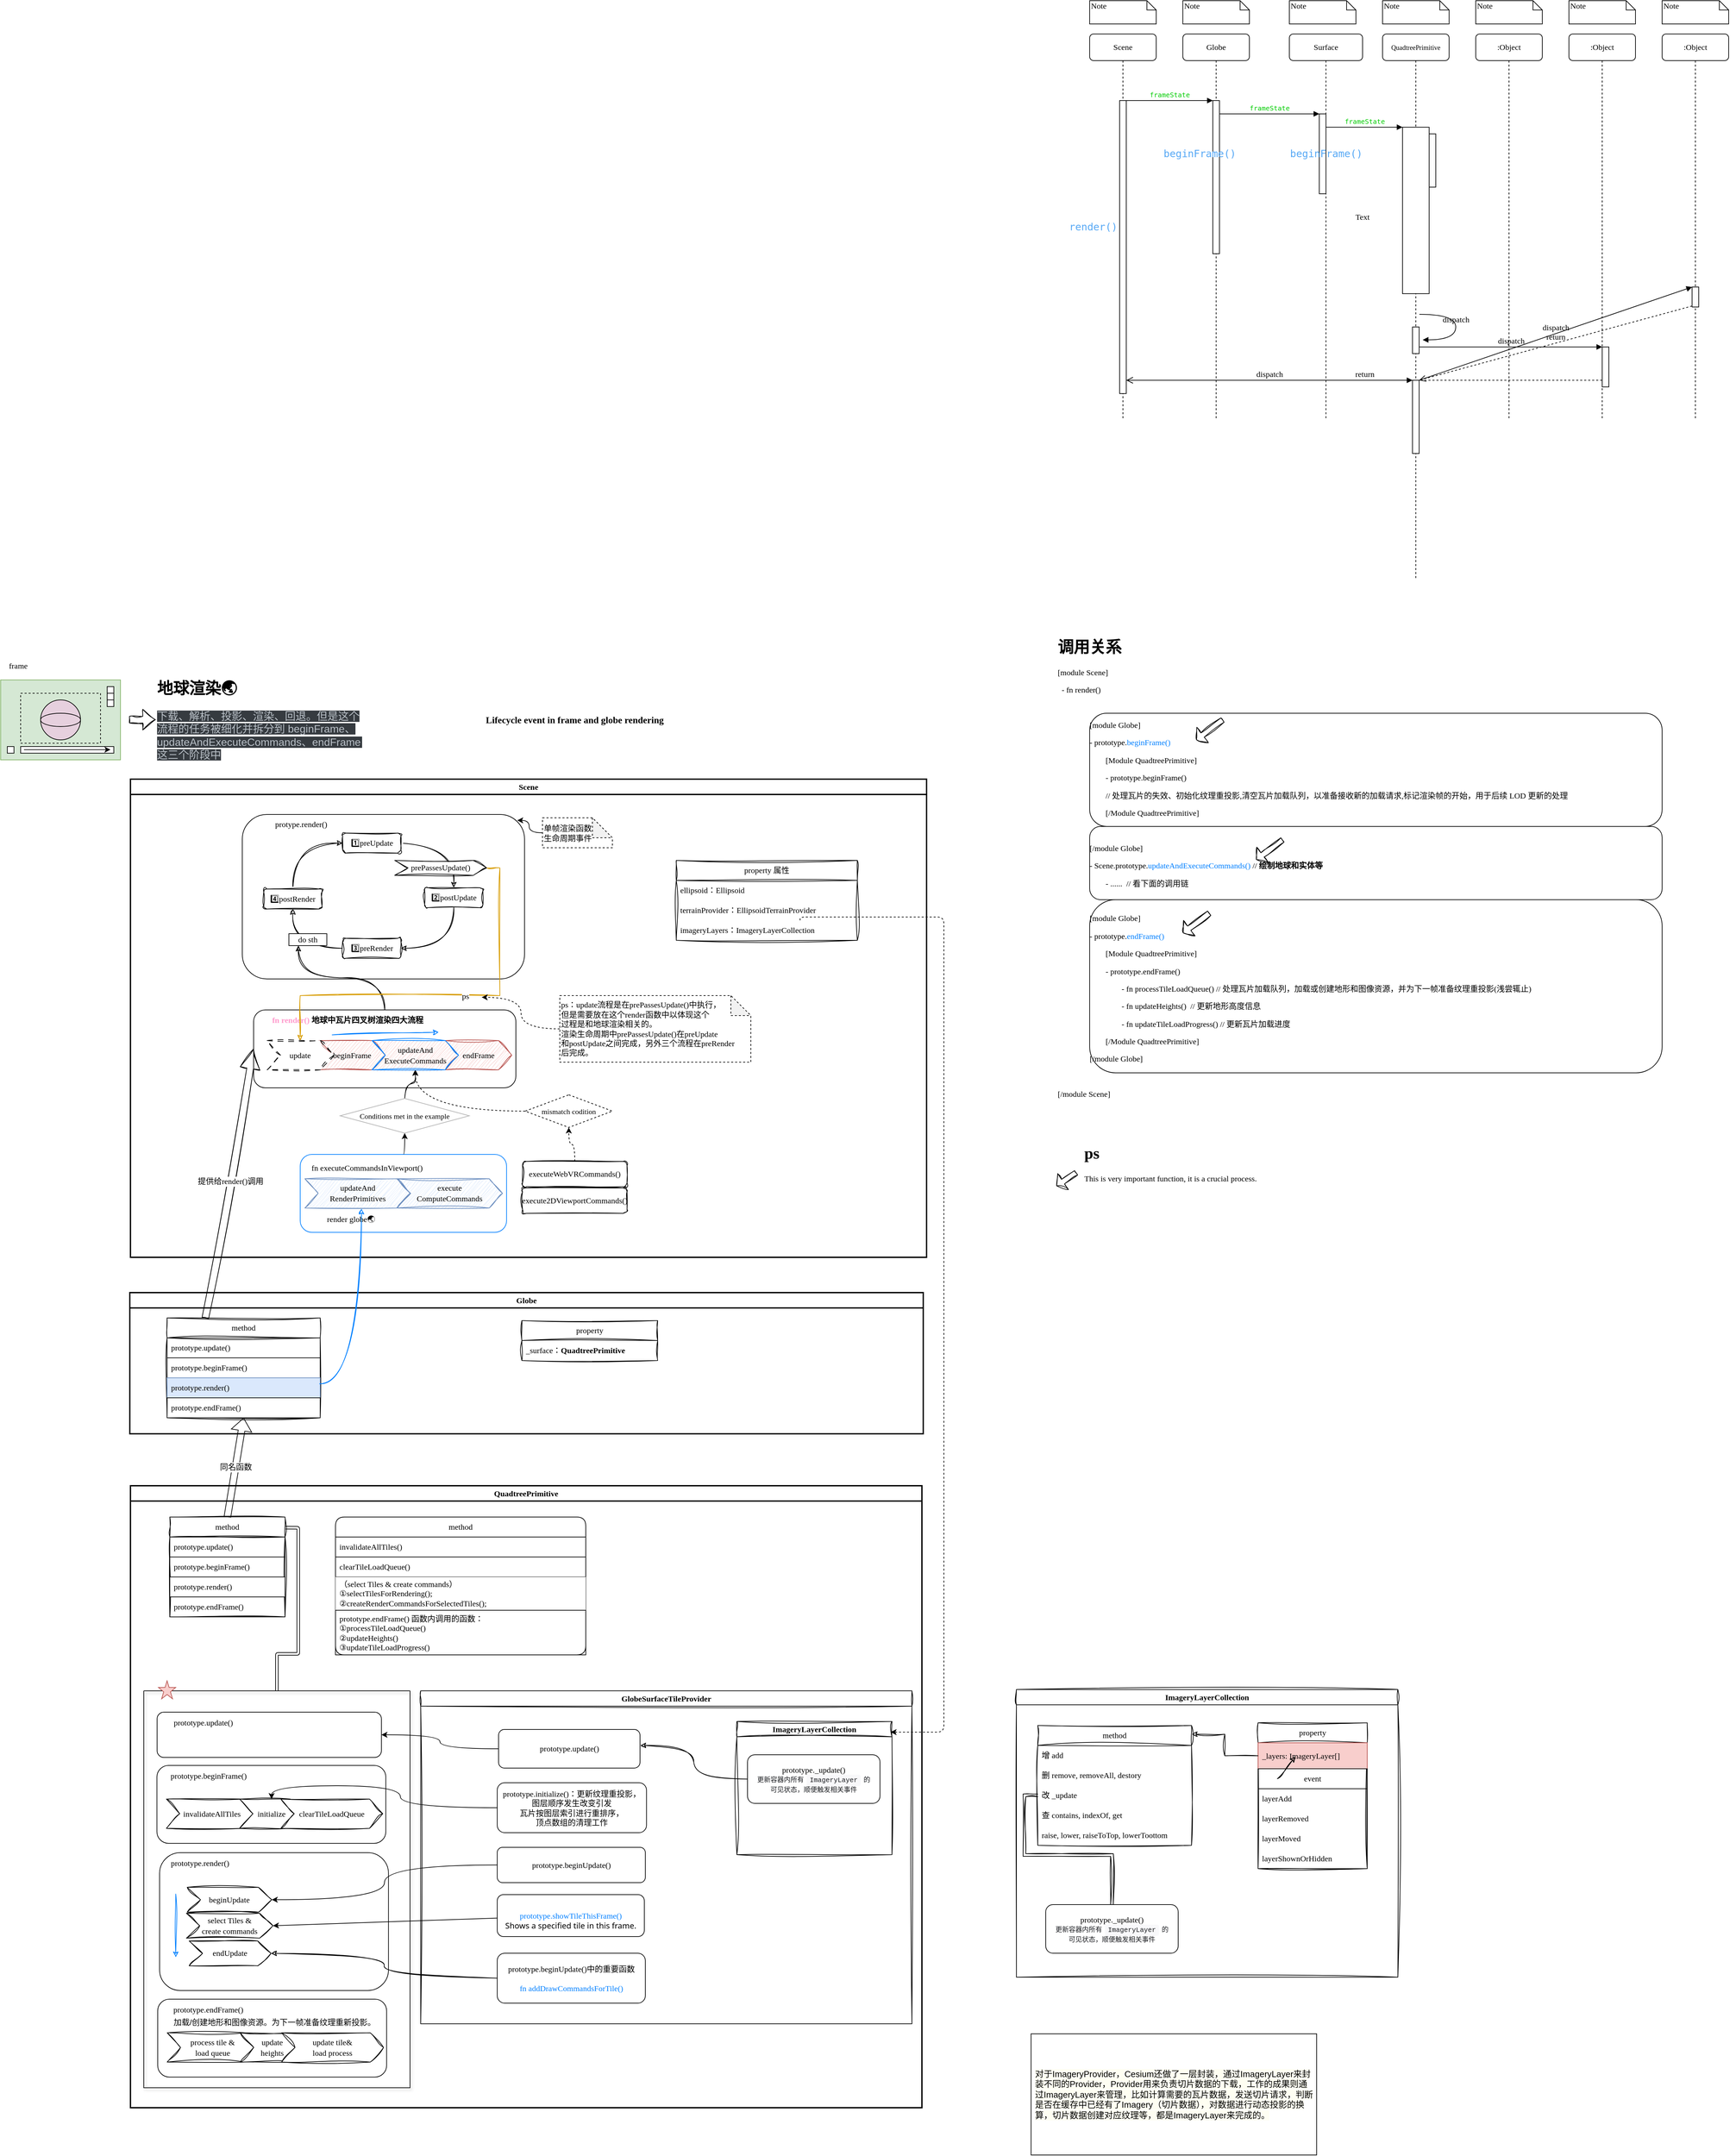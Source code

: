 <mxfile version="24.1.0" type="device">
  <diagram name="Page-1" id="13e1069c-82ec-6db2-03f1-153e76fe0fe0">
    <mxGraphModel dx="3109" dy="888" grid="0" gridSize="10" guides="1" tooltips="1" connect="1" arrows="1" fold="1" page="0" pageScale="1" pageWidth="1100" pageHeight="850" background="none" math="0" shadow="0">
      <root>
        <mxCell id="0" />
        <mxCell id="1" parent="0" />
        <mxCell id="g6Qr0spAuCnk98Qtqvo6-8" value="" style="rounded=1;whiteSpace=wrap;html=1;align=center;verticalAlign=middle;fontFamily=Comic Sans MS;fontSize=12;fontColor=default;labelBackgroundColor=none;fillColor=none;gradientColor=none;" parent="1" vertex="1">
          <mxGeometry x="100" y="1100" width="860" height="170" as="geometry" />
        </mxCell>
        <mxCell id="g6Qr0spAuCnk98Qtqvo6-9" value="" style="rounded=1;whiteSpace=wrap;html=1;align=center;verticalAlign=middle;fontFamily=Comic Sans MS;fontSize=12;fontColor=default;labelBackgroundColor=none;fillColor=none;gradientColor=none;" parent="1" vertex="1">
          <mxGeometry x="100" y="1380" width="860" height="260" as="geometry" />
        </mxCell>
        <mxCell id="g6Qr0spAuCnk98Qtqvo6-10" value="" style="rounded=1;whiteSpace=wrap;html=1;align=center;verticalAlign=middle;fontFamily=Comic Sans MS;fontSize=12;fontColor=default;labelBackgroundColor=none;fillColor=none;gradientColor=none;" parent="1" vertex="1">
          <mxGeometry x="100" y="1270" width="860" height="110" as="geometry" />
        </mxCell>
        <mxCell id="7baba1c4bc27f4b0-2" value="Globe" style="shape=umlLifeline;perimeter=lifelinePerimeter;whiteSpace=wrap;html=1;container=1;collapsible=0;recursiveResize=0;outlineConnect=0;rounded=1;shadow=0;comic=0;labelBackgroundColor=none;strokeWidth=1;fontFamily=Verdana;fontSize=12;align=center;" parent="1" vertex="1">
          <mxGeometry x="240" y="80" width="100" height="580" as="geometry" />
        </mxCell>
        <mxCell id="7baba1c4bc27f4b0-10" value="" style="html=1;points=[];perimeter=orthogonalPerimeter;rounded=0;shadow=0;comic=0;labelBackgroundColor=none;strokeWidth=1;fontFamily=Verdana;fontSize=12;align=center;" parent="7baba1c4bc27f4b0-2" vertex="1">
          <mxGeometry x="45" y="100" width="10" height="230" as="geometry" />
        </mxCell>
        <mxCell id="g6Qr0spAuCnk98Qtqvo6-4" value="&lt;div style=&quot;color: rgb(188, 190, 196); font-family: &amp;quot;JetBrains Mono Medium&amp;quot;, monospace; font-size: 11.3pt; white-space-collapse: preserve;&quot;&gt;&lt;span style=&quot;color: rgb(86, 168, 245);&quot;&gt;beginFrame()&lt;/span&gt;&lt;/div&gt;" style="text;html=1;align=center;verticalAlign=middle;resizable=0;points=[];autosize=1;strokeColor=none;fillColor=none;fontFamily=Comic Sans MS;fontSize=12;fontColor=default;labelBackgroundColor=none;" parent="7baba1c4bc27f4b0-2" vertex="1">
          <mxGeometry x="-40" y="165" width="130" height="30" as="geometry" />
        </mxCell>
        <mxCell id="7baba1c4bc27f4b0-3" value="Surface" style="shape=umlLifeline;perimeter=lifelinePerimeter;whiteSpace=wrap;html=1;container=1;collapsible=0;recursiveResize=0;outlineConnect=0;rounded=1;shadow=0;comic=0;labelBackgroundColor=none;strokeWidth=1;fontFamily=Verdana;fontSize=12;align=center;" parent="1" vertex="1">
          <mxGeometry x="400" y="80" width="110" height="580" as="geometry" />
        </mxCell>
        <mxCell id="7baba1c4bc27f4b0-13" value="" style="html=1;points=[];perimeter=orthogonalPerimeter;rounded=0;shadow=0;comic=0;labelBackgroundColor=none;strokeWidth=1;fontFamily=Verdana;fontSize=12;align=center;" parent="7baba1c4bc27f4b0-3" vertex="1">
          <mxGeometry x="45" y="120" width="10" height="120" as="geometry" />
        </mxCell>
        <mxCell id="g6Qr0spAuCnk98Qtqvo6-5" value="&lt;div style=&quot;color: rgb(188, 190, 196); font-family: &amp;quot;JetBrains Mono Medium&amp;quot;, monospace; font-size: 11.3pt; white-space-collapse: preserve;&quot;&gt;&lt;span style=&quot;color: rgb(86, 168, 245);&quot;&gt;beginFrame()&lt;/span&gt;&lt;/div&gt;" style="text;html=1;align=center;verticalAlign=middle;resizable=0;points=[];autosize=1;strokeColor=none;fillColor=none;fontFamily=Comic Sans MS;fontSize=12;fontColor=default;labelBackgroundColor=none;" parent="7baba1c4bc27f4b0-3" vertex="1">
          <mxGeometry x="-10" y="165" width="130" height="30" as="geometry" />
        </mxCell>
        <mxCell id="7baba1c4bc27f4b0-4" value="&lt;span style=&quot;font-size: 10px;&quot;&gt;QuadtreePrimitive&lt;/span&gt;" style="shape=umlLifeline;perimeter=lifelinePerimeter;whiteSpace=wrap;html=1;container=1;collapsible=0;recursiveResize=0;outlineConnect=0;rounded=1;shadow=0;comic=0;labelBackgroundColor=none;strokeWidth=1;fontFamily=Verdana;fontSize=12;align=center;" parent="1" vertex="1">
          <mxGeometry x="540" y="80" width="100" height="820" as="geometry" />
        </mxCell>
        <mxCell id="7baba1c4bc27f4b0-22" value="" style="html=1;points=[];perimeter=orthogonalPerimeter;rounded=0;shadow=0;comic=0;labelBackgroundColor=none;strokeWidth=1;fontFamily=Verdana;fontSize=12;align=center;" parent="7baba1c4bc27f4b0-4" vertex="1">
          <mxGeometry x="45" y="520" width="10" height="110" as="geometry" />
        </mxCell>
        <mxCell id="7baba1c4bc27f4b0-37" value="" style="html=1;points=[];perimeter=orthogonalPerimeter;rounded=0;shadow=0;comic=0;labelBackgroundColor=none;strokeWidth=1;fontFamily=Verdana;fontSize=12;align=center;" parent="7baba1c4bc27f4b0-4" vertex="1">
          <mxGeometry x="45" y="440" width="10" height="40" as="geometry" />
        </mxCell>
        <mxCell id="7baba1c4bc27f4b0-34" value="" style="html=1;points=[];perimeter=orthogonalPerimeter;rounded=0;shadow=0;comic=0;labelBackgroundColor=none;strokeWidth=1;fontFamily=Verdana;fontSize=12;align=center;" parent="7baba1c4bc27f4b0-4" vertex="1">
          <mxGeometry x="55" y="150" width="10" height="70" as="geometry" />
        </mxCell>
        <mxCell id="g6Qr0spAuCnk98Qtqvo6-6" value="" style="html=1;points=[];perimeter=orthogonalPerimeter;rounded=0;shadow=0;comic=0;labelBackgroundColor=none;strokeWidth=1;fontFamily=Verdana;fontSize=12;align=center;" parent="7baba1c4bc27f4b0-4" vertex="1">
          <mxGeometry x="65" y="150" width="15" height="80" as="geometry" />
        </mxCell>
        <mxCell id="7baba1c4bc27f4b0-5" value=":Object" style="shape=umlLifeline;perimeter=lifelinePerimeter;whiteSpace=wrap;html=1;container=1;collapsible=0;recursiveResize=0;outlineConnect=0;rounded=1;shadow=0;comic=0;labelBackgroundColor=none;strokeWidth=1;fontFamily=Verdana;fontSize=12;align=center;" parent="1" vertex="1">
          <mxGeometry x="680" y="80" width="100" height="580" as="geometry" />
        </mxCell>
        <mxCell id="7baba1c4bc27f4b0-6" value=":Object" style="shape=umlLifeline;perimeter=lifelinePerimeter;whiteSpace=wrap;html=1;container=1;collapsible=0;recursiveResize=0;outlineConnect=0;rounded=1;shadow=0;comic=0;labelBackgroundColor=none;strokeWidth=1;fontFamily=Verdana;fontSize=12;align=center;" parent="1" vertex="1">
          <mxGeometry x="820" y="80" width="100" height="580" as="geometry" />
        </mxCell>
        <mxCell id="7baba1c4bc27f4b0-7" value=":Object" style="shape=umlLifeline;perimeter=lifelinePerimeter;whiteSpace=wrap;html=1;container=1;collapsible=0;recursiveResize=0;outlineConnect=0;rounded=1;shadow=0;comic=0;labelBackgroundColor=none;strokeWidth=1;fontFamily=Verdana;fontSize=12;align=center;" parent="1" vertex="1">
          <mxGeometry x="960" y="80" width="100" height="580" as="geometry" />
        </mxCell>
        <mxCell id="7baba1c4bc27f4b0-16" value="" style="html=1;points=[];perimeter=orthogonalPerimeter;rounded=0;shadow=0;comic=0;labelBackgroundColor=none;strokeWidth=1;fontFamily=Verdana;fontSize=12;align=center;" parent="1" vertex="1">
          <mxGeometry x="570" y="220" width="40" height="250" as="geometry" />
        </mxCell>
        <mxCell id="7baba1c4bc27f4b0-8" value="&lt;font face=&quot;Comic Sans MS&quot;&gt;Scene&lt;/font&gt;" style="shape=umlLifeline;perimeter=lifelinePerimeter;whiteSpace=wrap;html=1;container=1;collapsible=0;recursiveResize=0;outlineConnect=0;rounded=1;shadow=0;comic=0;labelBackgroundColor=none;strokeWidth=1;fontFamily=Verdana;fontSize=12;align=center;" parent="1" vertex="1">
          <mxGeometry x="100" y="80" width="100" height="580" as="geometry" />
        </mxCell>
        <mxCell id="7baba1c4bc27f4b0-9" value="" style="html=1;points=[];perimeter=orthogonalPerimeter;rounded=0;shadow=0;comic=0;labelBackgroundColor=none;strokeWidth=1;fontFamily=Verdana;fontSize=12;align=center;" parent="7baba1c4bc27f4b0-8" vertex="1">
          <mxGeometry x="45" y="100" width="10" height="440" as="geometry" />
        </mxCell>
        <mxCell id="g6Qr0spAuCnk98Qtqvo6-2" value="&lt;span style=&quot;font-family: &amp;quot;JetBrains Mono Medium&amp;quot;, monospace; font-size: 15.067px; white-space-collapse: preserve; color: rgb(86, 168, 245);&quot;&gt;render()&lt;/span&gt;" style="text;html=1;align=center;verticalAlign=middle;resizable=0;points=[];autosize=1;strokeColor=none;fillColor=none;fontFamily=Verdana;fontSize=12;fontColor=default;labelBackgroundColor=none;" parent="7baba1c4bc27f4b0-8" vertex="1">
          <mxGeometry x="-45" y="275" width="100" height="30" as="geometry" />
        </mxCell>
        <mxCell id="7baba1c4bc27f4b0-17" value="&lt;span style=&quot;color: rgb(0, 204, 0); font-family: &amp;quot;JetBrains Mono Medium&amp;quot;, monospace; font-size: 10px; white-space-collapse: preserve;&quot;&gt;frameState&lt;/span&gt;" style="html=1;verticalAlign=bottom;endArrow=block;labelBackgroundColor=none;fontFamily=Verdana;fontSize=12;edgeStyle=elbowEdgeStyle;elbow=vertical;" parent="1" source="7baba1c4bc27f4b0-13" target="7baba1c4bc27f4b0-16" edge="1">
          <mxGeometry relative="1" as="geometry">
            <mxPoint x="510" y="220" as="sourcePoint" />
            <Array as="points">
              <mxPoint x="460" y="220" />
            </Array>
            <mxPoint as="offset" />
          </mxGeometry>
        </mxCell>
        <mxCell id="7baba1c4bc27f4b0-23" value="dispatch" style="html=1;verticalAlign=bottom;endArrow=block;entryX=0;entryY=0;labelBackgroundColor=none;fontFamily=Verdana;fontSize=12;" parent="1" source="7baba1c4bc27f4b0-9" target="7baba1c4bc27f4b0-22" edge="1">
          <mxGeometry relative="1" as="geometry">
            <mxPoint x="510" y="420" as="sourcePoint" />
          </mxGeometry>
        </mxCell>
        <mxCell id="7baba1c4bc27f4b0-25" value="" style="html=1;points=[];perimeter=orthogonalPerimeter;rounded=0;shadow=0;comic=0;labelBackgroundColor=none;strokeColor=#000000;strokeWidth=1;fillColor=#FFFFFF;fontFamily=Verdana;fontSize=12;fontColor=#000000;align=center;" parent="1" vertex="1">
          <mxGeometry x="1005" y="460" width="10" height="30" as="geometry" />
        </mxCell>
        <mxCell id="7baba1c4bc27f4b0-26" value="dispatch" style="html=1;verticalAlign=bottom;endArrow=block;entryX=0;entryY=0;labelBackgroundColor=none;fontFamily=Verdana;fontSize=12;" parent="1" source="7baba1c4bc27f4b0-22" target="7baba1c4bc27f4b0-25" edge="1">
          <mxGeometry relative="1" as="geometry">
            <mxPoint x="930" y="340" as="sourcePoint" />
          </mxGeometry>
        </mxCell>
        <mxCell id="7baba1c4bc27f4b0-27" value="return" style="html=1;verticalAlign=bottom;endArrow=open;dashed=1;endSize=8;exitX=0;exitY=0.95;labelBackgroundColor=none;fontFamily=Verdana;fontSize=12;" parent="1" source="7baba1c4bc27f4b0-25" target="7baba1c4bc27f4b0-22" edge="1">
          <mxGeometry relative="1" as="geometry">
            <mxPoint x="930" y="416" as="targetPoint" />
          </mxGeometry>
        </mxCell>
        <mxCell id="7baba1c4bc27f4b0-28" value="" style="html=1;points=[];perimeter=orthogonalPerimeter;rounded=0;shadow=0;comic=0;labelBackgroundColor=none;strokeWidth=1;fontFamily=Verdana;fontSize=12;align=center;" parent="1" vertex="1">
          <mxGeometry x="870" y="550" width="10" height="60" as="geometry" />
        </mxCell>
        <mxCell id="7baba1c4bc27f4b0-29" value="dispatch" style="html=1;verticalAlign=bottom;endArrow=block;entryX=0;entryY=0;labelBackgroundColor=none;fontFamily=Verdana;fontSize=12;edgeStyle=elbowEdgeStyle;elbow=vertical;" parent="1" source="7baba1c4bc27f4b0-37" target="7baba1c4bc27f4b0-28" edge="1">
          <mxGeometry relative="1" as="geometry">
            <mxPoint x="800" y="550" as="sourcePoint" />
          </mxGeometry>
        </mxCell>
        <mxCell id="7baba1c4bc27f4b0-30" value="return" style="html=1;verticalAlign=bottom;endArrow=open;dashed=1;endSize=8;labelBackgroundColor=none;fontFamily=Verdana;fontSize=12;edgeStyle=elbowEdgeStyle;elbow=vertical;" parent="1" source="7baba1c4bc27f4b0-28" target="7baba1c4bc27f4b0-9" edge="1">
          <mxGeometry relative="1" as="geometry">
            <mxPoint x="800" y="626" as="targetPoint" />
            <Array as="points">
              <mxPoint x="570" y="600" />
            </Array>
          </mxGeometry>
        </mxCell>
        <mxCell id="7baba1c4bc27f4b0-11" value="&lt;div style=&quot;font-family: &amp;quot;JetBrains Mono Medium&amp;quot;, monospace; white-space-collapse: preserve;&quot;&gt;&lt;font style=&quot;font-size: 10px;&quot; color=&quot;#00cc00&quot;&gt;frameState&lt;/font&gt;&lt;/div&gt;" style="html=1;verticalAlign=bottom;endArrow=block;entryX=0;entryY=0;labelBackgroundColor=none;fontFamily=Verdana;fontSize=12;edgeStyle=elbowEdgeStyle;elbow=vertical;" parent="1" source="7baba1c4bc27f4b0-9" target="7baba1c4bc27f4b0-10" edge="1">
          <mxGeometry relative="1" as="geometry">
            <mxPoint x="220" y="190" as="sourcePoint" />
            <mxPoint as="offset" />
          </mxGeometry>
        </mxCell>
        <mxCell id="7baba1c4bc27f4b0-14" value="&lt;span style=&quot;color: rgb(0, 204, 0); font-family: &amp;quot;JetBrains Mono Medium&amp;quot;, monospace; font-size: 10px; white-space-collapse: preserve;&quot;&gt;frameState&lt;/span&gt;" style="html=1;verticalAlign=bottom;endArrow=block;entryX=0;entryY=0;labelBackgroundColor=none;fontFamily=Verdana;fontSize=12;edgeStyle=elbowEdgeStyle;elbow=vertical;" parent="1" source="7baba1c4bc27f4b0-10" target="7baba1c4bc27f4b0-13" edge="1">
          <mxGeometry relative="1" as="geometry">
            <mxPoint x="370" y="200" as="sourcePoint" />
            <mxPoint as="offset" />
          </mxGeometry>
        </mxCell>
        <mxCell id="7baba1c4bc27f4b0-39" value="dispatch" style="html=1;verticalAlign=bottom;endArrow=block;labelBackgroundColor=none;fontFamily=Verdana;fontSize=12;elbow=vertical;edgeStyle=orthogonalEdgeStyle;curved=1;entryX=1;entryY=0.286;entryPerimeter=0;exitX=1.038;exitY=0.345;exitPerimeter=0;" parent="1" edge="1">
          <mxGeometry relative="1" as="geometry">
            <mxPoint x="595.333" y="501" as="sourcePoint" />
            <mxPoint x="600.333" y="539.333" as="targetPoint" />
            <Array as="points">
              <mxPoint x="650" y="501" />
              <mxPoint x="650" y="539" />
            </Array>
          </mxGeometry>
        </mxCell>
        <mxCell id="7baba1c4bc27f4b0-40" value="Note" style="shape=note;whiteSpace=wrap;html=1;size=14;verticalAlign=top;align=left;spacingTop=-6;rounded=0;shadow=0;comic=0;labelBackgroundColor=none;strokeWidth=1;fontFamily=Verdana;fontSize=12" parent="1" vertex="1">
          <mxGeometry x="100" y="30" width="100" height="35" as="geometry" />
        </mxCell>
        <mxCell id="7baba1c4bc27f4b0-41" value="Note" style="shape=note;whiteSpace=wrap;html=1;size=14;verticalAlign=top;align=left;spacingTop=-6;rounded=0;shadow=0;comic=0;labelBackgroundColor=none;strokeWidth=1;fontFamily=Verdana;fontSize=12" parent="1" vertex="1">
          <mxGeometry x="240" y="30" width="100" height="35" as="geometry" />
        </mxCell>
        <mxCell id="7baba1c4bc27f4b0-42" value="Note" style="shape=note;whiteSpace=wrap;html=1;size=14;verticalAlign=top;align=left;spacingTop=-6;rounded=0;shadow=0;comic=0;labelBackgroundColor=none;strokeWidth=1;fontFamily=Verdana;fontSize=12" parent="1" vertex="1">
          <mxGeometry x="400" y="30" width="100" height="35" as="geometry" />
        </mxCell>
        <mxCell id="7baba1c4bc27f4b0-43" value="Note" style="shape=note;whiteSpace=wrap;html=1;size=14;verticalAlign=top;align=left;spacingTop=-6;rounded=0;shadow=0;comic=0;labelBackgroundColor=none;strokeWidth=1;fontFamily=Verdana;fontSize=12" parent="1" vertex="1">
          <mxGeometry x="540" y="30" width="100" height="35" as="geometry" />
        </mxCell>
        <mxCell id="7baba1c4bc27f4b0-44" value="Note" style="shape=note;whiteSpace=wrap;html=1;size=14;verticalAlign=top;align=left;spacingTop=-6;rounded=0;shadow=0;comic=0;labelBackgroundColor=none;strokeWidth=1;fontFamily=Verdana;fontSize=12" parent="1" vertex="1">
          <mxGeometry x="680" y="30" width="100" height="35" as="geometry" />
        </mxCell>
        <mxCell id="7baba1c4bc27f4b0-45" value="Note" style="shape=note;whiteSpace=wrap;html=1;size=14;verticalAlign=top;align=left;spacingTop=-6;rounded=0;shadow=0;comic=0;labelBackgroundColor=none;strokeWidth=1;fontFamily=Verdana;fontSize=12" parent="1" vertex="1">
          <mxGeometry x="820" y="30" width="100" height="35" as="geometry" />
        </mxCell>
        <mxCell id="7baba1c4bc27f4b0-46" value="Note" style="shape=note;whiteSpace=wrap;html=1;size=14;verticalAlign=top;align=left;spacingTop=-6;rounded=0;shadow=0;comic=0;labelBackgroundColor=none;strokeWidth=1;fontFamily=Verdana;fontSize=12" parent="1" vertex="1">
          <mxGeometry x="960" y="30" width="100" height="35" as="geometry" />
        </mxCell>
        <mxCell id="g6Qr0spAuCnk98Qtqvo6-3" value="Text" style="text;html=1;align=center;verticalAlign=middle;whiteSpace=wrap;rounded=0;fontFamily=Comic Sans MS;fontSize=12;fontColor=default;labelBackgroundColor=none;" parent="1" vertex="1">
          <mxGeometry x="480" y="340" width="60" height="30" as="geometry" />
        </mxCell>
        <mxCell id="g6Qr0spAuCnk98Qtqvo6-7" value="&lt;h1 style=&quot;margin-top: 0px;&quot;&gt;调用关系&lt;/h1&gt;&lt;p&gt;[module Scene]&lt;/p&gt;&lt;p&gt;&lt;span style=&quot;white-space: normal;&quot;&gt;&amp;nbsp; - fn render()&lt;/span&gt;&lt;/p&gt;&lt;p&gt;&lt;span style=&quot;white-space: normal;&quot;&gt;&lt;span style=&quot;white-space: pre;&quot;&gt;&#x9;&lt;/span&gt;&lt;span style=&quot;white-space: pre;&quot;&gt;&#x9;&lt;/span&gt;&lt;br&gt;&lt;/span&gt;&lt;/p&gt;&lt;p&gt;&lt;span style=&quot;white-space: normal;&quot;&gt;&lt;span style=&quot;white-space:pre&quot;&gt;&#x9;&#x9;&lt;/span&gt;[module Globe]&lt;/span&gt;&lt;/p&gt;&lt;p&gt;&lt;span style=&quot;white-space: normal;&quot;&gt;&lt;span style=&quot;white-space:pre&quot;&gt;&#x9;&#x9;&lt;/span&gt;- prototype.&lt;font color=&quot;#007fff&quot;&gt;beginFrame()&lt;/font&gt;&lt;/span&gt;&lt;/p&gt;&lt;p&gt;&lt;span style=&quot;white-space: normal;&quot;&gt;&lt;span style=&quot;white-space:pre&quot;&gt;&#x9;&#x9;&#x9;&lt;/span&gt;[Module QuadtreePrimitive]&lt;/span&gt;&lt;/p&gt;&lt;p&gt;&lt;span style=&quot;white-space: normal;&quot;&gt;&lt;span style=&quot;white-space:pre&quot;&gt;&#x9;&#x9;&#x9;&lt;/span&gt;-&amp;nbsp;&lt;/span&gt;prototype.&lt;span style=&quot;white-space: normal;&quot;&gt;beginFrame()&amp;nbsp;&lt;/span&gt;&lt;/p&gt;&lt;p&gt;&lt;span style=&quot;white-space: normal;&quot;&gt;&lt;span style=&quot;white-space: pre;&quot;&gt;&#x9;&lt;/span&gt;&lt;span style=&quot;white-space: pre;&quot;&gt;&#x9;&lt;/span&gt;&lt;span style=&quot;white-space: pre;&quot;&gt;&#x9;&lt;/span&gt;// 处理瓦片的失效、初始化纹理重投影,清空瓦片加载队列，以准备接收新的加载请求,标记渲染帧的开始，用于后续 LOD 更新的处理&lt;/span&gt;&lt;/p&gt;&lt;p&gt;&lt;span style=&quot;white-space: normal;&quot;&gt;&lt;span style=&quot;white-space:pre&quot;&gt;&#x9;&#x9;&#x9;&lt;/span&gt;[/Module QuadtreePrimitive]&lt;/span&gt;&lt;/p&gt;&lt;p&gt;&lt;span style=&quot;white-space: normal;&quot;&gt;&lt;br&gt;&lt;/span&gt;&lt;/p&gt;&lt;p&gt;&lt;span style=&quot;white-space: normal;&quot;&gt;&lt;span style=&quot;white-space:pre&quot;&gt;&#x9;&#x9;&lt;/span&gt;[/module Globe]&lt;/span&gt;&lt;span style=&quot;background-color: initial; white-space: pre;&quot;&gt;&#x9;&lt;/span&gt;&lt;span style=&quot;background-color: initial; white-space: pre;&quot;&gt;&#x9;&lt;/span&gt;&lt;/p&gt;&lt;p&gt;&lt;span style=&quot;white-space: normal;&quot;&gt;&lt;span style=&quot;white-space:pre&quot;&gt;&#x9;&#x9;&lt;/span&gt;- Scene.prototype.&lt;font color=&quot;#007fff&quot;&gt;updateAndExecuteCommands()&lt;/font&gt; // &lt;b&gt;绘制地球和实体等&lt;/b&gt;&lt;/span&gt;&lt;/p&gt;&lt;p&gt;&lt;span style=&quot;white-space: normal;&quot;&gt;&lt;span style=&quot;white-space:pre&quot;&gt;&#x9;&#x9;&#x9;&lt;/span&gt;- ......&amp;nbsp; // 看下面的调用链&lt;/span&gt;&lt;/p&gt;&lt;p&gt;&lt;span style=&quot;white-space: normal;&quot;&gt;&lt;span style=&quot;white-space: pre;&quot;&gt;&#x9;&lt;/span&gt;&lt;span style=&quot;white-space: pre;&quot;&gt;&#x9;&lt;/span&gt;&lt;br&gt;&lt;/span&gt;&lt;/p&gt;&lt;p&gt;&lt;span style=&quot;white-space: normal;&quot;&gt;&lt;span style=&quot;white-space:pre&quot;&gt;&#x9;&#x9;&lt;/span&gt;[module Globe]&lt;/span&gt;&lt;/p&gt;&lt;p&gt;&lt;span style=&quot;white-space: normal;&quot;&gt;&lt;span style=&quot;white-space:pre&quot;&gt;&#x9;&#x9;&lt;/span&gt;-&amp;nbsp;&lt;/span&gt;prototype.&lt;span style=&quot;white-space: normal;&quot;&gt;&lt;font color=&quot;#007fff&quot;&gt;endFrame()&lt;/font&gt;&lt;/span&gt;&lt;/p&gt;&lt;p&gt;&lt;span style=&quot;white-space: normal;&quot;&gt;&lt;span style=&quot;white-space:pre&quot;&gt;&#x9;&#x9;&#x9;&lt;/span&gt;[Module QuadtreePrimitive]&lt;/span&gt;&lt;/p&gt;&lt;p&gt;&lt;span style=&quot;white-space: normal;&quot;&gt;&lt;span style=&quot;white-space:pre&quot;&gt;&#x9;&#x9;&#x9;&lt;/span&gt;-&amp;nbsp;&lt;/span&gt;prototype.&lt;span style=&quot;white-space: normal;&quot;&gt;endFrame()&lt;/span&gt;&lt;/p&gt;&lt;p&gt;&lt;span style=&quot;white-space: normal;&quot;&gt;&lt;span style=&quot;white-space:pre&quot;&gt;&#x9;&#x9;&#x9;&#x9;&lt;/span&gt;- fn processTileLoadQueue() // 处理瓦片加载队列，加载或创建地形和图像资源，并为下一帧准备纹理重投影(浅尝辄止)&lt;/span&gt;&lt;/p&gt;&lt;p&gt;&lt;span style=&quot;white-space: normal;&quot;&gt;&lt;span style=&quot;white-space:pre&quot;&gt;&#x9;&#x9;&#x9;&#x9;&lt;/span&gt;- fn updateHeights()&amp;nbsp; // 更新地形高度信息&lt;/span&gt;&lt;/p&gt;&lt;p&gt;&lt;span style=&quot;white-space: normal;&quot;&gt;&lt;span style=&quot;white-space:pre&quot;&gt;&#x9;&#x9;&#x9;&#x9;&lt;/span&gt;- fn updateTileLoadProgress() // 更新瓦片加载进度&lt;/span&gt;&lt;/p&gt;&lt;p&gt;&lt;span style=&quot;white-space: normal;&quot;&gt;&lt;span style=&quot;white-space:pre&quot;&gt;&#x9;&#x9;&#x9;&lt;/span&gt;[/Module QuadtreePrimitive]&lt;/span&gt;&lt;/p&gt;&lt;p&gt;&lt;span style=&quot;white-space: normal;&quot;&gt;&lt;span style=&quot;white-space:pre&quot;&gt;&#x9;&#x9;&lt;/span&gt;[/module Globe]&lt;/span&gt;&lt;/p&gt;&lt;p&gt;&lt;br&gt;&lt;/p&gt;&lt;p&gt;[/module Scene]&lt;/p&gt;" style="text;html=1;whiteSpace=wrap;overflow=hidden;rounded=0;fontFamily=Comic Sans MS;fontSize=12;fontColor=default;labelBackgroundColor=none;" parent="1" vertex="1">
          <mxGeometry x="50" y="980" width="1020" height="710" as="geometry" />
        </mxCell>
        <mxCell id="g6Qr0spAuCnk98Qtqvo6-12" value="" style="shape=flexArrow;endArrow=classic;html=1;rounded=0;sketch=1;hachureGap=4;jiggle=2;curveFitting=1;fontFamily=Comic Sans MS;fontSource=https%3A%2F%2Ffonts.googleapis.com%2Fcss%3Ffamily%3DArchitects%2BDaughter;fontSize=12;fontColor=default;labelBackgroundColor=none;width=8;endSize=3.53;" parent="1" edge="1">
          <mxGeometry width="50" height="50" relative="1" as="geometry">
            <mxPoint x="300" y="1110" as="sourcePoint" />
            <mxPoint x="260" y="1140" as="targetPoint" />
          </mxGeometry>
        </mxCell>
        <mxCell id="g6Qr0spAuCnk98Qtqvo6-13" value="" style="shape=flexArrow;endArrow=classic;html=1;rounded=0;sketch=1;hachureGap=4;jiggle=2;curveFitting=1;fontFamily=Comic Sans MS;fontSource=https%3A%2F%2Ffonts.googleapis.com%2Fcss%3Ffamily%3DArchitects%2BDaughter;fontSize=12;fontColor=default;labelBackgroundColor=none;width=8;endSize=3.53;" parent="1" edge="1">
          <mxGeometry width="50" height="50" relative="1" as="geometry">
            <mxPoint x="390" y="1290" as="sourcePoint" />
            <mxPoint x="350" y="1320" as="targetPoint" />
          </mxGeometry>
        </mxCell>
        <mxCell id="g6Qr0spAuCnk98Qtqvo6-14" value="" style="shape=flexArrow;endArrow=classic;html=1;rounded=0;sketch=1;hachureGap=4;jiggle=2;curveFitting=1;fontFamily=Comic Sans MS;fontSource=https%3A%2F%2Ffonts.googleapis.com%2Fcss%3Ffamily%3DArchitects%2BDaughter;fontSize=12;fontColor=default;labelBackgroundColor=none;width=8;endSize=3.53;" parent="1" edge="1">
          <mxGeometry width="50" height="50" relative="1" as="geometry">
            <mxPoint x="280" y="1400" as="sourcePoint" />
            <mxPoint x="240" y="1430" as="targetPoint" />
          </mxGeometry>
        </mxCell>
        <mxCell id="g6Qr0spAuCnk98Qtqvo6-15" value="" style="shape=flexArrow;endArrow=classic;html=1;rounded=0;sketch=1;hachureGap=4;jiggle=2;curveFitting=1;fontFamily=Comic Sans MS;fontSource=https%3A%2F%2Ffonts.googleapis.com%2Fcss%3Ffamily%3DArchitects%2BDaughter;fontSize=12;fontColor=default;labelBackgroundColor=none;width=8;endSize=3.53;" parent="1" edge="1">
          <mxGeometry width="50" height="50" relative="1" as="geometry">
            <mxPoint x="80" y="1790" as="sourcePoint" />
            <mxPoint x="50" y="1810" as="targetPoint" />
          </mxGeometry>
        </mxCell>
        <mxCell id="g6Qr0spAuCnk98Qtqvo6-16" value="&lt;h1 style=&quot;margin-top: 0px;&quot;&gt;ps&lt;/h1&gt;&lt;p&gt;This is very important function, it is a crucial process.&lt;/p&gt;" style="text;html=1;whiteSpace=wrap;overflow=hidden;rounded=0;fontFamily=Comic Sans MS;fontSize=12;fontColor=default;labelBackgroundColor=none;" parent="1" vertex="1">
          <mxGeometry x="90" y="1740" width="880" height="170" as="geometry" />
        </mxCell>
        <mxCell id="WggVi8UvWHG0Bu3KGBCK-31" value="&lt;font style=&quot;font-size: 14px;&quot;&gt;&lt;b&gt;Lifecycle event in frame and globe rendering&lt;/b&gt;&lt;/font&gt;" style="text;html=1;align=center;verticalAlign=middle;resizable=0;points=[];autosize=1;strokeColor=none;fillColor=none;fontFamily=Comic Sans MS;fontSize=12;fontColor=default;" parent="1" vertex="1">
          <mxGeometry x="-839" y="1096" width="330" height="30" as="geometry" />
        </mxCell>
        <mxCell id="WggVi8UvWHG0Bu3KGBCK-32" value="" style="group" parent="1" vertex="1" connectable="0">
          <mxGeometry x="-1536" y="1050" width="180" height="120" as="geometry" />
        </mxCell>
        <mxCell id="WggVi8UvWHG0Bu3KGBCK-33" value="" style="group;fillColor=#d5e8d4;strokeColor=#82b366;container=0;rounded=0;hachureGap=4;align=center;verticalAlign=middle;fontFamily=Comic Sans MS;fontSize=12;fontColor=default;" parent="WggVi8UvWHG0Bu3KGBCK-32" vertex="1" connectable="0">
          <mxGeometry width="180" height="120" as="geometry" />
        </mxCell>
        <mxCell id="WggVi8UvWHG0Bu3KGBCK-34" value="" style="rounded=0;whiteSpace=wrap;html=1;container=0;fillColor=#d5e8d4;strokeColor=#82b366;hachureGap=4;align=center;verticalAlign=middle;fontFamily=Comic Sans MS;fontSize=12;fontColor=default;" parent="WggVi8UvWHG0Bu3KGBCK-32" vertex="1">
          <mxGeometry width="180" height="120" as="geometry" />
        </mxCell>
        <mxCell id="WggVi8UvWHG0Bu3KGBCK-35" value="" style="ellipse;whiteSpace=wrap;html=1;aspect=fixed;container=0;rounded=0;hachureGap=4;strokeColor=default;align=center;verticalAlign=middle;fontFamily=Comic Sans MS;fontSize=12;fontColor=default;fillColor=#E6D0DE;" parent="WggVi8UvWHG0Bu3KGBCK-32" vertex="1">
          <mxGeometry x="60" y="30" width="60" height="60" as="geometry" />
        </mxCell>
        <mxCell id="WggVi8UvWHG0Bu3KGBCK-36" value="" style="rounded=0;whiteSpace=wrap;html=1;container=0;hachureGap=4;strokeColor=default;align=center;verticalAlign=middle;fontFamily=Comic Sans MS;fontSize=12;fontColor=default;fillColor=default;" parent="WggVi8UvWHG0Bu3KGBCK-32" vertex="1">
          <mxGeometry x="10" y="100" width="10" height="10" as="geometry" />
        </mxCell>
        <mxCell id="WggVi8UvWHG0Bu3KGBCK-37" value="" style="rounded=0;whiteSpace=wrap;html=1;container=0;hachureGap=4;strokeColor=default;align=center;verticalAlign=middle;fontFamily=Comic Sans MS;fontSize=12;fontColor=default;fillColor=default;" parent="WggVi8UvWHG0Bu3KGBCK-32" vertex="1">
          <mxGeometry x="30" y="100" width="140" height="10" as="geometry" />
        </mxCell>
        <mxCell id="WggVi8UvWHG0Bu3KGBCK-38" value="" style="rounded=0;whiteSpace=wrap;html=1;container=0;hachureGap=4;strokeColor=default;align=center;verticalAlign=middle;fontFamily=Comic Sans MS;fontSize=12;fontColor=default;fillColor=default;" parent="WggVi8UvWHG0Bu3KGBCK-32" vertex="1">
          <mxGeometry x="160" y="10" width="10" height="10" as="geometry" />
        </mxCell>
        <mxCell id="WggVi8UvWHG0Bu3KGBCK-39" value="" style="rounded=0;whiteSpace=wrap;html=1;container=0;hachureGap=4;strokeColor=default;align=center;verticalAlign=middle;fontFamily=Comic Sans MS;fontSize=12;fontColor=default;fillColor=default;" parent="WggVi8UvWHG0Bu3KGBCK-32" vertex="1">
          <mxGeometry x="160" y="20" width="10" height="10" as="geometry" />
        </mxCell>
        <mxCell id="WggVi8UvWHG0Bu3KGBCK-40" value="" style="rounded=0;whiteSpace=wrap;html=1;container=0;hachureGap=4;strokeColor=default;align=center;verticalAlign=middle;fontFamily=Comic Sans MS;fontSize=12;fontColor=default;fillColor=default;" parent="WggVi8UvWHG0Bu3KGBCK-32" vertex="1">
          <mxGeometry x="160" y="30" width="10" height="10" as="geometry" />
        </mxCell>
        <mxCell id="WggVi8UvWHG0Bu3KGBCK-41" value="" style="rounded=0;whiteSpace=wrap;html=1;fillColor=none;dashed=1;container=0;hachureGap=4;strokeColor=default;align=center;verticalAlign=middle;fontFamily=Comic Sans MS;fontSize=12;fontColor=default;" parent="WggVi8UvWHG0Bu3KGBCK-32" vertex="1">
          <mxGeometry x="30" y="20" width="120" height="75" as="geometry" />
        </mxCell>
        <mxCell id="WggVi8UvWHG0Bu3KGBCK-42" value="" style="endArrow=classic;html=1;rounded=0;hachureGap=4;fontFamily=Comic Sans MS;fontSource=https%3A%2F%2Ffonts.googleapis.com%2Fcss%3Ffamily%3DArchitects%2BDaughter;fontSize=12;fontColor=default;" parent="WggVi8UvWHG0Bu3KGBCK-32" edge="1">
          <mxGeometry width="50" height="50" relative="1" as="geometry">
            <mxPoint x="35" y="104.71" as="sourcePoint" />
            <mxPoint x="165" y="104.71" as="targetPoint" />
          </mxGeometry>
        </mxCell>
        <mxCell id="WggVi8UvWHG0Bu3KGBCK-43" value="" style="ellipse;whiteSpace=wrap;html=1;container=0;rounded=0;hachureGap=4;strokeColor=default;align=center;verticalAlign=middle;fontFamily=Comic Sans MS;fontSize=12;fontColor=default;fillColor=#E6D0DE;" parent="WggVi8UvWHG0Bu3KGBCK-32" vertex="1">
          <mxGeometry x="60" y="50" width="60" height="20" as="geometry" />
        </mxCell>
        <mxCell id="WggVi8UvWHG0Bu3KGBCK-44" value="" style="shape=flexArrow;endArrow=classic;html=1;rounded=0;sketch=1;hachureGap=4;jiggle=2;curveFitting=1;fontFamily=Comic Sans MS;fontSource=https%3A%2F%2Ffonts.googleapis.com%2Fcss%3Ffamily%3DArchitects%2BDaughter;fontSize=12;fontColor=default;" parent="1" edge="1">
          <mxGeometry width="50" height="50" relative="1" as="geometry">
            <mxPoint x="-1343" y="1109.66" as="sourcePoint" />
            <mxPoint x="-1303" y="1109.66" as="targetPoint" />
          </mxGeometry>
        </mxCell>
        <mxCell id="WggVi8UvWHG0Bu3KGBCK-53" value="frame" style="text;html=1;align=center;verticalAlign=middle;resizable=0;points=[];autosize=1;strokeColor=none;fillColor=none;fontFamily=Comic Sans MS;fontSize=12;fontColor=default;labelBackgroundColor=none;" parent="1" vertex="1">
          <mxGeometry x="-1536" y="1016" width="52" height="26" as="geometry" />
        </mxCell>
        <mxCell id="WggVi8UvWHG0Bu3KGBCK-57" value="&lt;h1 style=&quot;margin-top: 0px;&quot;&gt;地球渲染🌏&lt;/h1&gt;&lt;p&gt;&lt;span style=&quot;color: rgb(184, 191, 198); font-family: JetBrainsMono-Medium, Helvetica, Arial, &amp;quot;Segoe UI Emoji&amp;quot;, sans-serif; font-size: 16px; orphans: 4; white-space-collapse: preserve; background-color: rgb(54, 59, 64);&quot;&gt;下载、解析、投影、渲染、回退。但是这个流程的任务被细化并拆分到 beginFrame、updateAndExecuteCommands、endFrame 这三个阶段中&lt;/span&gt;&lt;br&gt;&lt;/p&gt;" style="text;html=1;whiteSpace=wrap;overflow=hidden;rounded=0;fontFamily=Architects Daughter;fontSource=https%3A%2F%2Ffonts.googleapis.com%2Fcss%3Ffamily%3DArchitects%2BDaughter;" parent="1" vertex="1">
          <mxGeometry x="-1303" y="1043" width="310" height="150" as="geometry" />
        </mxCell>
        <mxCell id="DdBDHRNDh4QRJktBrmLc-33" value="QuadtreePrimitive" style="swimlane;whiteSpace=wrap;html=1;rounded=0;align=center;verticalAlign=middle;fontFamily=Comic Sans MS;fontSize=12;fontColor=default;fillColor=none;gradientColor=none;strokeWidth=2;" parent="1" vertex="1">
          <mxGeometry x="-1341" y="2260" width="1189" height="934" as="geometry">
            <mxRectangle x="-826" y="2215" width="139" height="26" as="alternateBounds" />
          </mxGeometry>
        </mxCell>
        <mxCell id="DdBDHRNDh4QRJktBrmLc-34" value="GlobeSurfaceTileProvider" style="swimlane;whiteSpace=wrap;html=1;rounded=0;align=center;verticalAlign=middle;fontFamily=Comic Sans MS;fontSize=12;fontColor=default;fillColor=none;gradientColor=none;sketch=1;curveFitting=1;jiggle=2;" parent="DdBDHRNDh4QRJktBrmLc-33" vertex="1">
          <mxGeometry x="436" y="308" width="738" height="500" as="geometry">
            <mxRectangle x="46" y="234" width="180" height="26" as="alternateBounds" />
          </mxGeometry>
        </mxCell>
        <mxCell id="DdBDHRNDh4QRJktBrmLc-31" value="&lt;div&gt;&lt;span style=&quot;text-wrap: nowrap;&quot;&gt;🌟&lt;/span&gt;&lt;/div&gt;&lt;font color=&quot;#007fff&quot;&gt;&lt;span style=&quot;text-wrap: nowrap;&quot;&gt;prototype.&lt;/span&gt;showTileThisFrame()&lt;/font&gt;&lt;div&gt;&lt;span style=&quot;font-family: &amp;quot;Source Sans Pro&amp;quot;, &amp;quot;Segoe UI&amp;quot;, Arial, Geneva, sans-serif; text-align: start;&quot;&gt;Shows a specified tile in this frame.&lt;/span&gt;&lt;br&gt;&lt;/div&gt;" style="rounded=1;whiteSpace=wrap;html=1;align=center;verticalAlign=middle;fontFamily=Comic Sans MS;fontSize=12;fontColor=default;fillColor=none;gradientColor=none;" parent="DdBDHRNDh4QRJktBrmLc-34" vertex="1">
          <mxGeometry x="115" y="306" width="221" height="63" as="geometry" />
        </mxCell>
        <mxCell id="DdBDHRNDh4QRJktBrmLc-36" value="&lt;div&gt;&lt;span style=&quot;text-wrap: nowrap;&quot;&gt;prototype.&lt;/span&gt;beginUpdate&lt;span style=&quot;text-wrap: nowrap;&quot;&gt;()中的重要函数&lt;/span&gt;&lt;span style=&quot;text-wrap: nowrap;&quot;&gt;&lt;br&gt;&lt;/span&gt;&lt;/div&gt;&lt;div&gt;&lt;span style=&quot;text-wrap: nowrap;&quot;&gt;🌟&lt;/span&gt;&lt;/div&gt;&lt;font color=&quot;#007fff&quot;&gt;&lt;span style=&quot;text-wrap: nowrap;&quot;&gt;fn &lt;/span&gt;addDrawCommandsForTile()&lt;/font&gt;" style="rounded=1;whiteSpace=wrap;html=1;align=center;verticalAlign=middle;fontFamily=Comic Sans MS;fontSize=12;fontColor=default;fillColor=none;gradientColor=none;" parent="DdBDHRNDh4QRJktBrmLc-34" vertex="1">
          <mxGeometry x="115" y="394" width="222.5" height="75" as="geometry" />
        </mxCell>
        <mxCell id="DdBDHRNDh4QRJktBrmLc-67" value="&lt;div&gt;&lt;span style=&quot;text-wrap: nowrap;&quot;&gt;prototype.update()&lt;/span&gt;&lt;br&gt;&lt;/div&gt;" style="rounded=1;whiteSpace=wrap;html=1;align=center;verticalAlign=middle;fontFamily=Comic Sans MS;fontSize=12;fontColor=default;fillColor=none;gradientColor=none;" parent="DdBDHRNDh4QRJktBrmLc-34" vertex="1">
          <mxGeometry x="117" y="58" width="212.5" height="58" as="geometry" />
        </mxCell>
        <mxCell id="DdBDHRNDh4QRJktBrmLc-71" value="ImageryLayerCollection" style="swimlane;whiteSpace=wrap;html=1;rounded=0;align=center;verticalAlign=middle;fontFamily=Comic Sans MS;fontSize=12;fontColor=default;fillColor=none;gradientColor=none;sketch=1;curveFitting=1;jiggle=2;" parent="DdBDHRNDh4QRJktBrmLc-34" vertex="1">
          <mxGeometry x="475" y="46" width="233" height="200" as="geometry" />
        </mxCell>
        <mxCell id="DdBDHRNDh4QRJktBrmLc-78" value="&lt;div&gt;&lt;span style=&quot;text-wrap: nowrap;&quot;&gt;prototype._update()&lt;/span&gt;&lt;br&gt;&lt;/div&gt;&lt;div&gt;&lt;font style=&quot;font-size: 10px;&quot;&gt;&lt;span style=&quot;color: rgb(25, 27, 31); font-family: -apple-system, BlinkMacSystemFont, &amp;quot;Helvetica Neue&amp;quot;, &amp;quot;PingFang SC&amp;quot;, &amp;quot;Microsoft YaHei&amp;quot;, &amp;quot;Source Han Sans SC&amp;quot;, &amp;quot;Noto Sans CJK SC&amp;quot;, &amp;quot;WenQuanYi Micro Hei&amp;quot;, sans-serif; text-align: start;&quot;&gt;更新容器内所有&amp;nbsp;&lt;/span&gt;&lt;code style=&quot;background-color: rgb(248, 248, 250); border-radius: 3px; font-family: Menlo, Monaco, Consolas, &amp;quot;Andale Mono&amp;quot;, &amp;quot;lucida console&amp;quot;, &amp;quot;Courier New&amp;quot;, monospace; margin: 0px 2px; padding: 3px 4px; color: rgb(25, 27, 31); text-align: start;&quot;&gt;ImageryLayer&lt;/code&gt;&lt;span style=&quot;color: rgb(25, 27, 31); font-family: -apple-system, BlinkMacSystemFont, &amp;quot;Helvetica Neue&amp;quot;, &amp;quot;PingFang SC&amp;quot;, &amp;quot;Microsoft YaHei&amp;quot;, &amp;quot;Source Han Sans SC&amp;quot;, &amp;quot;Noto Sans CJK SC&amp;quot;, &amp;quot;WenQuanYi Micro Hei&amp;quot;, sans-serif; text-align: start;&quot;&gt;&amp;nbsp;的&lt;/span&gt;&lt;/font&gt;&lt;/div&gt;&lt;div&gt;&lt;font style=&quot;font-size: 10px;&quot;&gt;&lt;span style=&quot;color: rgb(25, 27, 31); font-family: -apple-system, BlinkMacSystemFont, &amp;quot;Helvetica Neue&amp;quot;, &amp;quot;PingFang SC&amp;quot;, &amp;quot;Microsoft YaHei&amp;quot;, &amp;quot;Source Han Sans SC&amp;quot;, &amp;quot;Noto Sans CJK SC&amp;quot;, &amp;quot;WenQuanYi Micro Hei&amp;quot;, sans-serif; text-align: start;&quot;&gt;可见状态，顺便触发相关事件&lt;/span&gt;&lt;/font&gt;&lt;span style=&quot;text-wrap: nowrap;&quot;&gt;&lt;br&gt;&lt;/span&gt;&lt;/div&gt;" style="rounded=1;whiteSpace=wrap;html=1;align=center;verticalAlign=middle;fontFamily=Comic Sans MS;fontSize=12;fontColor=default;fillColor=none;gradientColor=none;" parent="DdBDHRNDh4QRJktBrmLc-71" vertex="1">
          <mxGeometry x="16" y="50" width="199" height="73" as="geometry" />
        </mxCell>
        <mxCell id="DdBDHRNDh4QRJktBrmLc-79" style="edgeStyle=orthogonalEdgeStyle;rounded=0;sketch=1;hachureGap=4;jiggle=2;curveFitting=1;orthogonalLoop=1;jettySize=auto;html=1;entryX=1.002;entryY=0.413;entryDx=0;entryDy=0;entryPerimeter=0;fontFamily=Comic Sans MS;fontSource=https%3A%2F%2Ffonts.googleapis.com%2Fcss%3Ffamily%3DArchitects%2BDaughter;fontSize=12;fontColor=default;curved=1;" parent="DdBDHRNDh4QRJktBrmLc-34" source="DdBDHRNDh4QRJktBrmLc-78" target="DdBDHRNDh4QRJktBrmLc-67" edge="1">
          <mxGeometry relative="1" as="geometry" />
        </mxCell>
        <mxCell id="DdBDHRNDh4QRJktBrmLc-147" value="&lt;div&gt;&lt;span style=&quot;background-color: initial; text-wrap: nowrap;&quot;&gt;prototype.initialize()：&lt;/span&gt;&lt;span style=&quot;text-wrap: nowrap;&quot;&gt;更新纹理重投影，&lt;/span&gt;&lt;/div&gt;&lt;div&gt;&lt;span style=&quot;text-wrap: nowrap;&quot;&gt;图层顺序发生改变引发&lt;/span&gt;&lt;/div&gt;&lt;div&gt;&lt;span style=&quot;text-wrap: nowrap;&quot;&gt;瓦片按图层索引进行重排序，&lt;/span&gt;&lt;/div&gt;&lt;div&gt;&lt;span style=&quot;text-wrap: nowrap;&quot;&gt;顶点数组的清理工作&lt;/span&gt;&lt;br&gt;&lt;/div&gt;" style="rounded=1;whiteSpace=wrap;html=1;align=center;verticalAlign=middle;fontFamily=Comic Sans MS;fontSize=12;fontColor=default;fillColor=none;gradientColor=none;" parent="DdBDHRNDh4QRJktBrmLc-34" vertex="1">
          <mxGeometry x="115" y="138" width="224.25" height="75" as="geometry" />
        </mxCell>
        <mxCell id="DdBDHRNDh4QRJktBrmLc-157" value="&lt;div&gt;&lt;span style=&quot;text-wrap: nowrap;&quot;&gt;prototype.&lt;/span&gt;beginUpdate&lt;span style=&quot;text-wrap: nowrap;&quot;&gt;()&lt;/span&gt;&lt;br&gt;&lt;/div&gt;" style="rounded=1;whiteSpace=wrap;html=1;align=center;verticalAlign=middle;fontFamily=Comic Sans MS;fontSize=12;fontColor=default;fillColor=none;gradientColor=none;" parent="DdBDHRNDh4QRJktBrmLc-34" vertex="1">
          <mxGeometry x="115" y="235" width="222.5" height="53" as="geometry" />
        </mxCell>
        <mxCell id="DdBDHRNDh4QRJktBrmLc-128" value="method" style="swimlane;fontStyle=0;childLayout=stackLayout;horizontal=1;startSize=30;horizontalStack=0;resizeParent=1;resizeParentMax=0;resizeLast=0;collapsible=1;marginBottom=0;whiteSpace=wrap;html=1;rounded=0;align=center;verticalAlign=middle;fontFamily=Comic Sans MS;fontSize=12;fontColor=default;fillColor=none;gradientColor=none;swimlaneFillColor=none;sketch=1;curveFitting=1;jiggle=2;" parent="DdBDHRNDh4QRJktBrmLc-33" vertex="1">
          <mxGeometry x="59.12" y="47" width="173" height="150" as="geometry">
            <mxRectangle x="59.12" y="47" width="77" height="30" as="alternateBounds" />
          </mxGeometry>
        </mxCell>
        <mxCell id="DdBDHRNDh4QRJktBrmLc-129" value="&lt;span style=&quot;text-align: center; text-wrap: nowrap;&quot;&gt;prototype.update()&lt;/span&gt;" style="text;strokeColor=default;fillColor=none;align=left;verticalAlign=middle;spacingLeft=4;spacingRight=4;overflow=hidden;points=[[0,0.5],[1,0.5]];portConstraint=eastwest;rotatable=0;whiteSpace=wrap;html=1;fontFamily=Comic Sans MS;fontSize=12;fontColor=default;" parent="DdBDHRNDh4QRJktBrmLc-128" vertex="1">
          <mxGeometry y="30" width="173" height="30" as="geometry" />
        </mxCell>
        <mxCell id="DdBDHRNDh4QRJktBrmLc-130" value="&lt;span style=&quot;text-align: center; text-wrap: nowrap;&quot;&gt;prototype.beginFrame()&lt;/span&gt;" style="text;strokeColor=default;fillColor=none;align=left;verticalAlign=middle;spacingLeft=4;spacingRight=4;overflow=hidden;points=[[0,0.5],[1,0.5]];portConstraint=eastwest;rotatable=0;whiteSpace=wrap;html=1;fontFamily=Comic Sans MS;fontSize=12;fontColor=default;" parent="DdBDHRNDh4QRJktBrmLc-128" vertex="1">
          <mxGeometry y="60" width="173" height="30" as="geometry" />
        </mxCell>
        <mxCell id="DdBDHRNDh4QRJktBrmLc-131" value="&lt;span style=&quot;text-align: center; text-wrap: nowrap;&quot;&gt;prototype.render()&lt;/span&gt;" style="text;strokeColor=default;fillColor=default;align=left;verticalAlign=middle;spacingLeft=4;spacingRight=4;overflow=hidden;points=[[0,0.5],[1,0.5]];portConstraint=eastwest;rotatable=0;whiteSpace=wrap;html=1;fontFamily=Comic Sans MS;fontSize=12;fontColor=default;" parent="DdBDHRNDh4QRJktBrmLc-128" vertex="1">
          <mxGeometry y="90" width="173" height="30" as="geometry" />
        </mxCell>
        <mxCell id="DdBDHRNDh4QRJktBrmLc-132" value="&lt;span style=&quot;text-align: center; text-wrap: nowrap;&quot;&gt;prototype.endFrame()&lt;/span&gt;" style="text;strokeColor=default;fillColor=none;align=left;verticalAlign=middle;spacingLeft=4;spacingRight=4;overflow=hidden;points=[[0,0.5],[1,0.5]];portConstraint=eastwest;rotatable=0;whiteSpace=wrap;html=1;fontFamily=Comic Sans MS;fontSize=12;fontColor=default;" parent="DdBDHRNDh4QRJktBrmLc-128" vertex="1">
          <mxGeometry y="120" width="173" height="30" as="geometry" />
        </mxCell>
        <mxCell id="DdBDHRNDh4QRJktBrmLc-138" value="" style="swimlane;startSize=0;rounded=0;align=center;verticalAlign=middle;fontFamily=Comic Sans MS;fontSize=12;fillColor=#f5f5f5;strokeColor=#000000;fontColor=#333333;shadow=1;" parent="DdBDHRNDh4QRJktBrmLc-33" vertex="1">
          <mxGeometry x="20" y="308" width="400" height="596" as="geometry">
            <mxRectangle x="20" y="308" width="50" height="44" as="alternateBounds" />
          </mxGeometry>
        </mxCell>
        <mxCell id="DdBDHRNDh4QRJktBrmLc-65" value="" style="group" parent="DdBDHRNDh4QRJktBrmLc-138" vertex="1" connectable="0">
          <mxGeometry x="22" y="243" width="345.62" height="207" as="geometry" />
        </mxCell>
        <mxCell id="DdBDHRNDh4QRJktBrmLc-25" value="" style="rounded=1;whiteSpace=wrap;html=1;align=center;verticalAlign=middle;fontFamily=Comic Sans MS;fontSize=12;fontColor=default;labelBackgroundColor=none;fillColor=none;gradientColor=none;" parent="DdBDHRNDh4QRJktBrmLc-65" vertex="1">
          <mxGeometry x="1.75" width="343.87" height="207" as="geometry" />
        </mxCell>
        <mxCell id="DdBDHRNDh4QRJktBrmLc-26" value="prototype.render()" style="text;html=1;align=center;verticalAlign=middle;resizable=0;points=[];autosize=1;strokeColor=none;fillColor=none;fontFamily=Comic Sans MS;fontSize=12;fontColor=default;labelBackgroundColor=none;" parent="DdBDHRNDh4QRJktBrmLc-65" vertex="1">
          <mxGeometry y="2.545" width="123" height="26" as="geometry" />
        </mxCell>
        <mxCell id="DdBDHRNDh4QRJktBrmLc-27" value="&lt;font face=&quot;Comic Sans MS&quot;&gt;beginUpdate&lt;/font&gt;" style="shape=step;perimeter=stepPerimeter;whiteSpace=wrap;html=1;fixedSize=1;sketch=1;hachureGap=4;jiggle=2;curveFitting=1;fontFamily=Architects Daughter;fontSource=https%3A%2F%2Ffonts.googleapis.com%2Fcss%3Ffamily%3DArchitects%2BDaughter;" parent="DdBDHRNDh4QRJktBrmLc-65" vertex="1">
          <mxGeometry x="43.25" y="51.998" width="127" height="37.328" as="geometry" />
        </mxCell>
        <mxCell id="DdBDHRNDh4QRJktBrmLc-28" value="&lt;font face=&quot;Comic Sans MS&quot;&gt;select Tiles &amp;amp;&lt;/font&gt;&lt;div&gt;&lt;font face=&quot;Comic Sans MS&quot;&gt;create commands&lt;/font&gt;&lt;/div&gt;" style="shape=step;perimeter=stepPerimeter;whiteSpace=wrap;html=1;fixedSize=1;sketch=1;hachureGap=4;jiggle=2;curveFitting=1;fontFamily=Architects Daughter;fontSource=https%3A%2F%2Ffonts.googleapis.com%2Fcss%3Ffamily%3DArchitects%2BDaughter;" parent="DdBDHRNDh4QRJktBrmLc-65" vertex="1">
          <mxGeometry x="42" y="91.022" width="130" height="37.328" as="geometry" />
        </mxCell>
        <mxCell id="DdBDHRNDh4QRJktBrmLc-29" value="&lt;font face=&quot;Comic Sans MS&quot;&gt;endUpdate&lt;/font&gt;" style="shape=step;perimeter=stepPerimeter;whiteSpace=wrap;html=1;fixedSize=1;sketch=1;hachureGap=4;jiggle=2;curveFitting=1;fontFamily=Architects Daughter;fontSource=https%3A%2F%2Ffonts.googleapis.com%2Fcss%3Ffamily%3DArchitects%2BDaughter;" parent="DdBDHRNDh4QRJktBrmLc-65" vertex="1">
          <mxGeometry x="46.25" y="132.592" width="123" height="37.328" as="geometry" />
        </mxCell>
        <mxCell id="DdBDHRNDh4QRJktBrmLc-160" value="" style="endArrow=classic;html=1;rounded=0;sketch=1;hachureGap=4;jiggle=2;curveFitting=1;fontFamily=Comic Sans MS;fontSource=https%3A%2F%2Ffonts.googleapis.com%2Fcss%3Ffamily%3DArchitects%2BDaughter;fontSize=12;fontColor=default;strokeColor=#007FFF;" parent="DdBDHRNDh4QRJktBrmLc-65" edge="1">
          <mxGeometry width="50" height="50" relative="1" as="geometry">
            <mxPoint x="26" y="62.178" as="sourcePoint" />
            <mxPoint x="26" y="157.195" as="targetPoint" />
          </mxGeometry>
        </mxCell>
        <mxCell id="DdBDHRNDh4QRJktBrmLc-64" value="" style="group" parent="DdBDHRNDh4QRJktBrmLc-138" vertex="1" connectable="0">
          <mxGeometry x="27" y="32" width="330" height="68" as="geometry" />
        </mxCell>
        <mxCell id="DdBDHRNDh4QRJktBrmLc-59" value="" style="rounded=1;whiteSpace=wrap;html=1;align=center;verticalAlign=middle;fontFamily=Comic Sans MS;fontSize=12;fontColor=default;labelBackgroundColor=none;fillColor=none;gradientColor=none;" parent="DdBDHRNDh4QRJktBrmLc-64" vertex="1">
          <mxGeometry x="-7" width="337" height="68" as="geometry" />
        </mxCell>
        <mxCell id="DdBDHRNDh4QRJktBrmLc-60" value="prototype.update()" style="text;html=1;align=center;verticalAlign=middle;resizable=0;points=[];autosize=1;strokeColor=none;fillColor=none;fontFamily=Comic Sans MS;fontSize=12;fontColor=default;labelBackgroundColor=none;" parent="DdBDHRNDh4QRJktBrmLc-64" vertex="1">
          <mxGeometry y="3.009" width="123" height="26" as="geometry" />
        </mxCell>
        <mxCell id="DdBDHRNDh4QRJktBrmLc-121" value="" style="group" parent="DdBDHRNDh4QRJktBrmLc-138" vertex="1" connectable="0">
          <mxGeometry x="18" y="112" width="345.62" height="117" as="geometry" />
        </mxCell>
        <mxCell id="DdBDHRNDh4QRJktBrmLc-122" value="" style="rounded=1;whiteSpace=wrap;html=1;align=center;verticalAlign=middle;fontFamily=Comic Sans MS;fontSize=12;fontColor=default;labelBackgroundColor=none;fillColor=none;gradientColor=none;" parent="DdBDHRNDh4QRJktBrmLc-121" vertex="1">
          <mxGeometry x="1.75" width="343.87" height="117" as="geometry" />
        </mxCell>
        <mxCell id="DdBDHRNDh4QRJktBrmLc-123" value="prototype.beginFrame()" style="text;html=1;align=center;verticalAlign=middle;resizable=0;points=[];autosize=1;strokeColor=none;fillColor=none;fontFamily=Comic Sans MS;fontSize=12;fontColor=default;labelBackgroundColor=none;" parent="DdBDHRNDh4QRJktBrmLc-121" vertex="1">
          <mxGeometry x="4" y="3" width="150" height="26" as="geometry" />
        </mxCell>
        <mxCell id="DdBDHRNDh4QRJktBrmLc-124" value="&lt;span style=&quot;font-family: &amp;quot;Comic Sans MS&amp;quot;;&quot;&gt;invalidateAllTiles&lt;/span&gt;" style="shape=step;perimeter=stepPerimeter;whiteSpace=wrap;html=1;fixedSize=1;sketch=1;hachureGap=4;jiggle=2;curveFitting=1;fontFamily=Architects Daughter;fontSource=https%3A%2F%2Ffonts.googleapis.com%2Fcss%3Ffamily%3DArchitects%2BDaughter;" parent="DdBDHRNDh4QRJktBrmLc-121" vertex="1">
          <mxGeometry x="16" y="50.5" width="137" height="44" as="geometry" />
        </mxCell>
        <mxCell id="DdBDHRNDh4QRJktBrmLc-125" value="&lt;span style=&quot;font-family: &amp;quot;Comic Sans MS&amp;quot;;&quot;&gt;initialize&lt;/span&gt;" style="shape=step;perimeter=stepPerimeter;whiteSpace=wrap;html=1;fixedSize=1;sketch=1;hachureGap=4;jiggle=2;curveFitting=1;fontFamily=Architects Daughter;fontSource=https%3A%2F%2Ffonts.googleapis.com%2Fcss%3Ffamily%3DArchitects%2BDaughter;" parent="DdBDHRNDh4QRJktBrmLc-121" vertex="1">
          <mxGeometry x="126" y="50.5" width="96" height="44" as="geometry" />
        </mxCell>
        <mxCell id="DdBDHRNDh4QRJktBrmLc-126" value="&lt;font face=&quot;Comic Sans MS&quot;&gt;clearTileLoadQueue&lt;/font&gt;" style="shape=step;perimeter=stepPerimeter;whiteSpace=wrap;html=1;fixedSize=1;sketch=1;hachureGap=4;jiggle=2;curveFitting=1;fontFamily=Architects Daughter;fontSource=https%3A%2F%2Ffonts.googleapis.com%2Fcss%3Ffamily%3DArchitects%2BDaughter;" parent="DdBDHRNDh4QRJktBrmLc-121" vertex="1">
          <mxGeometry x="188" y="50.5" width="153" height="44" as="geometry" />
        </mxCell>
        <mxCell id="-RLIVuntruMLCiSFSI0e-10" value="" style="group" parent="DdBDHRNDh4QRJktBrmLc-138" vertex="1" connectable="0">
          <mxGeometry x="20.94" y="463" width="343.87" height="117" as="geometry" />
        </mxCell>
        <mxCell id="-RLIVuntruMLCiSFSI0e-2" value="" style="rounded=1;whiteSpace=wrap;html=1;align=center;verticalAlign=middle;fontFamily=Comic Sans MS;fontSize=12;fontColor=default;labelBackgroundColor=none;fillColor=none;gradientColor=none;" parent="-RLIVuntruMLCiSFSI0e-10" vertex="1">
          <mxGeometry width="343.87" height="117" as="geometry" />
        </mxCell>
        <mxCell id="-RLIVuntruMLCiSFSI0e-3" value="prototype.endFrame()&amp;nbsp;" style="text;html=1;align=center;verticalAlign=middle;resizable=0;points=[];autosize=1;strokeColor=none;fillColor=none;fontFamily=Comic Sans MS;fontSize=12;fontColor=default;labelBackgroundColor=none;" parent="-RLIVuntruMLCiSFSI0e-10" vertex="1">
          <mxGeometry x="5.25" y="3" width="144" height="26" as="geometry" />
        </mxCell>
        <mxCell id="-RLIVuntruMLCiSFSI0e-4" value="&lt;font face=&quot;Comic Sans MS&quot;&gt;process tile &amp;amp;&lt;/font&gt;&lt;div&gt;&lt;font face=&quot;Comic Sans MS&quot;&gt;load queue&lt;/font&gt;&lt;/div&gt;" style="shape=step;perimeter=stepPerimeter;whiteSpace=wrap;html=1;fixedSize=1;sketch=1;hachureGap=4;jiggle=2;curveFitting=1;fontFamily=Architects Daughter;fontSource=https%3A%2F%2Ffonts.googleapis.com%2Fcss%3Ffamily%3DArchitects%2BDaughter;" parent="-RLIVuntruMLCiSFSI0e-10" vertex="1">
          <mxGeometry x="14.25" y="50.5" width="137" height="44" as="geometry" />
        </mxCell>
        <mxCell id="-RLIVuntruMLCiSFSI0e-5" value="&lt;font face=&quot;Comic Sans MS&quot;&gt;update&lt;/font&gt;&lt;div&gt;&lt;font face=&quot;Comic Sans MS&quot;&gt;heights&lt;/font&gt;&lt;/div&gt;" style="shape=step;perimeter=stepPerimeter;whiteSpace=wrap;html=1;fixedSize=1;sketch=1;hachureGap=4;jiggle=2;curveFitting=1;fontFamily=Architects Daughter;fontSource=https%3A%2F%2Ffonts.googleapis.com%2Fcss%3Ffamily%3DArchitects%2BDaughter;" parent="-RLIVuntruMLCiSFSI0e-10" vertex="1">
          <mxGeometry x="124.25" y="50.5" width="96" height="44" as="geometry" />
        </mxCell>
        <mxCell id="-RLIVuntruMLCiSFSI0e-6" value="&lt;font face=&quot;Comic Sans MS&quot;&gt;update tile&amp;amp;&lt;/font&gt;&lt;div&gt;&lt;font face=&quot;Comic Sans MS&quot;&gt;load process&lt;/font&gt;&lt;/div&gt;" style="shape=step;perimeter=stepPerimeter;whiteSpace=wrap;html=1;fixedSize=1;sketch=1;hachureGap=4;jiggle=2;curveFitting=1;fontFamily=Architects Daughter;fontSource=https%3A%2F%2Ffonts.googleapis.com%2Fcss%3Ffamily%3DArchitects%2BDaughter;" parent="-RLIVuntruMLCiSFSI0e-10" vertex="1">
          <mxGeometry x="186.25" y="50.5" width="153" height="44" as="geometry" />
        </mxCell>
        <mxCell id="-RLIVuntruMLCiSFSI0e-9" value="加载/创建地形和图像资源。为下一帧准备纹理重新投影。" style="text;html=1;align=center;verticalAlign=middle;resizable=0;points=[];autosize=1;strokeColor=none;fillColor=none;" parent="-RLIVuntruMLCiSFSI0e-10" vertex="1">
          <mxGeometry x="14.25" y="22" width="321" height="26" as="geometry" />
        </mxCell>
        <mxCell id="-RLIVuntruMLCiSFSI0e-11" value="" style="verticalLabelPosition=bottom;verticalAlign=top;html=1;shape=mxgraph.basic.star;fillColor=#f8cecc;strokeColor=#b85450;" parent="DdBDHRNDh4QRJktBrmLc-138" vertex="1">
          <mxGeometry x="22" y="-15" width="26" height="27" as="geometry" />
        </mxCell>
        <mxCell id="DdBDHRNDh4QRJktBrmLc-139" style="edgeStyle=orthogonalEdgeStyle;rounded=1;hachureGap=4;orthogonalLoop=1;jettySize=auto;html=1;entryX=1.005;entryY=0.107;entryDx=0;entryDy=0;entryPerimeter=0;fontFamily=Comic Sans MS;fontSource=https%3A%2F%2Ffonts.googleapis.com%2Fcss%3Ffamily%3DArchitects%2BDaughter;fontSize=12;fontColor=default;shape=link;" parent="DdBDHRNDh4QRJktBrmLc-33" source="DdBDHRNDh4QRJktBrmLc-138" target="DdBDHRNDh4QRJktBrmLc-128" edge="1">
          <mxGeometry relative="1" as="geometry" />
        </mxCell>
        <mxCell id="DdBDHRNDh4QRJktBrmLc-141" style="edgeStyle=orthogonalEdgeStyle;rounded=0;sketch=1;hachureGap=4;jiggle=2;curveFitting=1;orthogonalLoop=1;jettySize=auto;html=1;entryX=1;entryY=0.5;entryDx=0;entryDy=0;fontFamily=Comic Sans MS;fontSource=https%3A%2F%2Ffonts.googleapis.com%2Fcss%3Ffamily%3DArchitects%2BDaughter;fontSize=12;fontColor=default;curved=1;" parent="DdBDHRNDh4QRJktBrmLc-33" source="DdBDHRNDh4QRJktBrmLc-36" target="DdBDHRNDh4QRJktBrmLc-29" edge="1">
          <mxGeometry relative="1" as="geometry" />
        </mxCell>
        <mxCell id="DdBDHRNDh4QRJktBrmLc-150" style="edgeStyle=orthogonalEdgeStyle;rounded=0;hachureGap=4;orthogonalLoop=1;jettySize=auto;html=1;exitX=0;exitY=0.5;exitDx=0;exitDy=0;entryX=0.5;entryY=0;entryDx=0;entryDy=0;fontFamily=Comic Sans MS;fontSource=https%3A%2F%2Ffonts.googleapis.com%2Fcss%3Ffamily%3DArchitects%2BDaughter;fontSize=12;fontColor=default;curved=1;" parent="DdBDHRNDh4QRJktBrmLc-33" source="DdBDHRNDh4QRJktBrmLc-147" target="DdBDHRNDh4QRJktBrmLc-125" edge="1">
          <mxGeometry relative="1" as="geometry" />
        </mxCell>
        <mxCell id="DdBDHRNDh4QRJktBrmLc-151" value="method" style="swimlane;fontStyle=0;childLayout=stackLayout;horizontal=1;startSize=30;horizontalStack=0;resizeParent=1;resizeParentMax=0;resizeLast=0;collapsible=1;marginBottom=0;whiteSpace=wrap;html=1;rounded=1;align=center;verticalAlign=middle;fontFamily=Comic Sans MS;fontSize=12;fontColor=default;fillColor=none;gradientColor=none;swimlaneFillColor=none;swimlaneLine=0;strokeColor=default;" parent="DdBDHRNDh4QRJktBrmLc-33" vertex="1">
          <mxGeometry x="308" y="47" width="376" height="207" as="geometry">
            <mxRectangle x="308" y="47" width="77" height="30" as="alternateBounds" />
          </mxGeometry>
        </mxCell>
        <mxCell id="DdBDHRNDh4QRJktBrmLc-152" value="&lt;span style=&quot;text-align: center;&quot;&gt;invalidateAllTiles()&lt;/span&gt;" style="text;strokeColor=default;fillColor=none;align=left;verticalAlign=middle;spacingLeft=4;spacingRight=4;overflow=hidden;points=[[0,0.5],[1,0.5]];portConstraint=eastwest;rotatable=0;whiteSpace=wrap;html=1;fontFamily=Comic Sans MS;fontSize=12;fontColor=default;" parent="DdBDHRNDh4QRJktBrmLc-151" vertex="1">
          <mxGeometry y="30" width="376" height="30" as="geometry" />
        </mxCell>
        <mxCell id="DdBDHRNDh4QRJktBrmLc-153" value="&lt;span style=&quot;text-align: center;&quot;&gt;clearTileLoadQueue()&lt;/span&gt;" style="text;strokeColor=default;fillColor=none;align=left;verticalAlign=middle;spacingLeft=4;spacingRight=4;overflow=hidden;points=[[0,0.5],[1,0.5]];portConstraint=eastwest;rotatable=0;whiteSpace=wrap;html=1;fontFamily=Comic Sans MS;fontSize=12;fontColor=default;" parent="DdBDHRNDh4QRJktBrmLc-151" vertex="1">
          <mxGeometry y="60" width="376" height="30" as="geometry" />
        </mxCell>
        <mxCell id="DdBDHRNDh4QRJktBrmLc-154" value="&lt;font style=&quot;text-align: center;&quot; face=&quot;Comic Sans MS&quot;&gt;（select Tiles &amp;amp;&amp;nbsp;&lt;/font&gt;&lt;span style=&quot;text-align: center; background-color: initial;&quot;&gt;create commands）&lt;/span&gt;&lt;div&gt;&lt;span style=&quot;text-align: center; background-color: initial;&quot;&gt;①&lt;/span&gt;selectTilesForRendering();&amp;nbsp; &amp;nbsp; ②createRenderCommandsForSelectedTiles();&lt;/div&gt;" style="text;strokeColor=none;fillColor=default;align=left;verticalAlign=middle;spacingLeft=4;spacingRight=4;overflow=hidden;points=[[0,0.5],[1,0.5]];portConstraint=eastwest;rotatable=0;whiteSpace=wrap;html=1;fontFamily=Comic Sans MS;fontSize=12;fontColor=default;rounded=0;" parent="DdBDHRNDh4QRJktBrmLc-151" vertex="1">
          <mxGeometry y="90" width="376" height="50" as="geometry" />
        </mxCell>
        <mxCell id="DdBDHRNDh4QRJktBrmLc-155" value="&lt;span style=&quot;text-align: center; text-wrap: nowrap;&quot;&gt;prototype.endFrame() 函数内调用的函数：&lt;/span&gt;&lt;div&gt;&lt;span style=&quot;text-align: center; text-wrap: nowrap;&quot;&gt;①&lt;/span&gt;&lt;span style=&quot;background-color: initial; text-wrap: nowrap;&quot;&gt;processTileLoadQueue()&lt;/span&gt;&lt;/div&gt;&lt;div&gt;&lt;span style=&quot;background-color: initial; text-wrap: nowrap;&quot;&gt;②&lt;/span&gt;&lt;span style=&quot;background-color: initial; text-wrap: nowrap;&quot;&gt;updateHeights()&lt;/span&gt;&lt;/div&gt;&lt;div&gt;&lt;span style=&quot;background-color: initial; text-wrap: nowrap;&quot;&gt;③&lt;/span&gt;&lt;span style=&quot;background-color: initial; text-wrap: nowrap;&quot;&gt;updateTileLoadProgress()&lt;/span&gt;&lt;/div&gt;" style="text;strokeColor=default;fillColor=none;align=left;verticalAlign=middle;spacingLeft=4;spacingRight=4;overflow=hidden;points=[[0,0.5],[1,0.5]];portConstraint=eastwest;rotatable=0;whiteSpace=wrap;html=1;fontFamily=Comic Sans MS;fontSize=12;fontColor=default;" parent="DdBDHRNDh4QRJktBrmLc-151" vertex="1">
          <mxGeometry y="140" width="376" height="67" as="geometry" />
        </mxCell>
        <mxCell id="DdBDHRNDh4QRJktBrmLc-156" style="edgeStyle=orthogonalEdgeStyle;rounded=0;hachureGap=4;orthogonalLoop=1;jettySize=auto;html=1;entryX=1;entryY=0.5;entryDx=0;entryDy=0;fontFamily=Comic Sans MS;fontSource=https%3A%2F%2Ffonts.googleapis.com%2Fcss%3Ffamily%3DArchitects%2BDaughter;fontSize=12;fontColor=default;curved=1;" parent="DdBDHRNDh4QRJktBrmLc-33" source="DdBDHRNDh4QRJktBrmLc-67" target="DdBDHRNDh4QRJktBrmLc-59" edge="1">
          <mxGeometry relative="1" as="geometry" />
        </mxCell>
        <mxCell id="DdBDHRNDh4QRJktBrmLc-158" style="rounded=0;hachureGap=4;orthogonalLoop=1;jettySize=auto;html=1;entryX=1;entryY=0.5;entryDx=0;entryDy=0;fontFamily=Comic Sans MS;fontSource=https%3A%2F%2Ffonts.googleapis.com%2Fcss%3Ffamily%3DArchitects%2BDaughter;fontSize=12;fontColor=default;" parent="DdBDHRNDh4QRJktBrmLc-33" source="DdBDHRNDh4QRJktBrmLc-31" target="DdBDHRNDh4QRJktBrmLc-28" edge="1">
          <mxGeometry relative="1" as="geometry" />
        </mxCell>
        <mxCell id="DdBDHRNDh4QRJktBrmLc-159" style="edgeStyle=orthogonalEdgeStyle;rounded=0;hachureGap=4;orthogonalLoop=1;jettySize=auto;html=1;entryX=1;entryY=0.5;entryDx=0;entryDy=0;fontFamily=Comic Sans MS;fontSource=https%3A%2F%2Ffonts.googleapis.com%2Fcss%3Ffamily%3DArchitects%2BDaughter;fontSize=12;fontColor=default;elbow=vertical;curved=1;" parent="DdBDHRNDh4QRJktBrmLc-33" source="DdBDHRNDh4QRJktBrmLc-157" target="DdBDHRNDh4QRJktBrmLc-27" edge="1">
          <mxGeometry relative="1" as="geometry" />
        </mxCell>
        <mxCell id="DdBDHRNDh4QRJktBrmLc-42" value="Scene" style="swimlane;whiteSpace=wrap;html=1;rounded=0;align=center;verticalAlign=middle;fontFamily=Comic Sans MS;fontSize=12;fontColor=default;fillColor=none;gradientColor=none;strokeWidth=2;" parent="1" vertex="1">
          <mxGeometry x="-1341" y="1199" width="1196" height="718" as="geometry">
            <mxRectangle x="-742" y="1188" width="69" height="26" as="alternateBounds" />
          </mxGeometry>
        </mxCell>
        <mxCell id="WggVi8UvWHG0Bu3KGBCK-47" value="" style="rounded=1;whiteSpace=wrap;html=1;align=center;verticalAlign=middle;fontFamily=Comic Sans MS;fontSize=12;fontColor=default;labelBackgroundColor=none;fillColor=none;gradientColor=none;" parent="DdBDHRNDh4QRJktBrmLc-42" vertex="1">
          <mxGeometry x="168" y="53" width="424" height="247" as="geometry" />
        </mxCell>
        <mxCell id="WggVi8UvWHG0Bu3KGBCK-49" style="edgeStyle=orthogonalEdgeStyle;rounded=0;sketch=1;hachureGap=4;jiggle=2;curveFitting=1;orthogonalLoop=1;jettySize=auto;html=1;entryX=0.25;entryY=1;entryDx=0;entryDy=0;fontFamily=Comic Sans MS;fontSource=https%3A%2F%2Ffonts.googleapis.com%2Fcss%3Ffamily%3DArchitects%2BDaughter;fontSize=12;fontColor=default;labelBackgroundColor=none;curved=1;" parent="DdBDHRNDh4QRJktBrmLc-42" source="WggVi8UvWHG0Bu3KGBCK-50" target="WggVi8UvWHG0Bu3KGBCK-52" edge="1">
          <mxGeometry relative="1" as="geometry" />
        </mxCell>
        <mxCell id="WggVi8UvWHG0Bu3KGBCK-50" value="" style="rounded=1;whiteSpace=wrap;html=1;align=center;verticalAlign=middle;fontFamily=Comic Sans MS;fontSize=12;labelBackgroundColor=none;" parent="DdBDHRNDh4QRJktBrmLc-42" vertex="1">
          <mxGeometry x="185" y="346.5" width="394" height="117" as="geometry" />
        </mxCell>
        <mxCell id="WggVi8UvWHG0Bu3KGBCK-51" value="&lt;b&gt;&lt;font color=&quot;#ff99cc&quot;&gt;fn render()&lt;/font&gt;&lt;font color=&quot;#e6d0de&quot;&gt; &lt;/font&gt;地球中瓦片四叉树渲染四大流程&lt;/b&gt;" style="text;html=1;align=center;verticalAlign=middle;resizable=0;points=[];autosize=1;strokeColor=none;fillColor=none;fontFamily=Comic Sans MS;fontSize=12;fontColor=default;labelBackgroundColor=none;" parent="DdBDHRNDh4QRJktBrmLc-42" vertex="1">
          <mxGeometry x="198.25" y="349" width="256" height="26" as="geometry" />
        </mxCell>
        <mxCell id="WggVi8UvWHG0Bu3KGBCK-54" value="&lt;font face=&quot;Comic Sans MS&quot;&gt;beginFrame&lt;/font&gt;" style="shape=step;perimeter=stepPerimeter;whiteSpace=wrap;html=1;fixedSize=1;sketch=1;hachureGap=4;jiggle=2;curveFitting=1;fontFamily=Architects Daughter;fontSource=https%3A%2F%2Ffonts.googleapis.com%2Fcss%3Ffamily%3DArchitects%2BDaughter;fillColor=#f8cecc;strokeColor=#b85450;" parent="DdBDHRNDh4QRJktBrmLc-42" vertex="1">
          <mxGeometry x="282.87" y="392.5" width="100" height="44" as="geometry" />
        </mxCell>
        <mxCell id="WggVi8UvWHG0Bu3KGBCK-56" value="&lt;font face=&quot;Comic Sans MS&quot;&gt;endFrame&lt;/font&gt;" style="shape=step;perimeter=stepPerimeter;whiteSpace=wrap;html=1;fixedSize=1;sketch=1;hachureGap=4;jiggle=2;curveFitting=1;fontFamily=Architects Daughter;fontSource=https%3A%2F%2Ffonts.googleapis.com%2Fcss%3Ffamily%3DArchitects%2BDaughter;fillColor=#f8cecc;strokeColor=#b85450;" parent="DdBDHRNDh4QRJktBrmLc-42" vertex="1">
          <mxGeometry x="472.87" y="392.5" width="100" height="44" as="geometry" />
        </mxCell>
        <mxCell id="DdBDHRNDh4QRJktBrmLc-6" style="edgeStyle=orthogonalEdgeStyle;rounded=0;sketch=1;hachureGap=4;jiggle=2;curveFitting=1;orthogonalLoop=1;jettySize=auto;html=1;exitX=0.5;exitY=0;exitDx=0;exitDy=0;entryX=0.5;entryY=1;entryDx=0;entryDy=0;fontFamily=Architects Daughter;fontSource=https%3A%2F%2Ffonts.googleapis.com%2Fcss%3Ffamily%3DArchitects%2BDaughter;curved=1;" parent="DdBDHRNDh4QRJktBrmLc-42" source="DdBDHRNDh4QRJktBrmLc-43" target="WggVi8UvWHG0Bu3KGBCK-55" edge="1">
          <mxGeometry relative="1" as="geometry" />
        </mxCell>
        <mxCell id="DdBDHRNDh4QRJktBrmLc-11" style="edgeStyle=orthogonalEdgeStyle;rounded=0;hachureGap=4;orthogonalLoop=1;jettySize=auto;html=1;entryX=0.5;entryY=1;entryDx=0;entryDy=0;fontFamily=Architects Daughter;fontSource=https%3A%2F%2Ffonts.googleapis.com%2Fcss%3Ffamily%3DArchitects%2BDaughter;elbow=vertical;curved=1;dashed=1;" parent="DdBDHRNDh4QRJktBrmLc-42" source="DdBDHRNDh4QRJktBrmLc-46" target="WggVi8UvWHG0Bu3KGBCK-55" edge="1">
          <mxGeometry relative="1" as="geometry" />
        </mxCell>
        <mxCell id="DdBDHRNDh4QRJktBrmLc-10" value="executeWebVRCommands()" style="rounded=1;whiteSpace=wrap;html=1;align=center;verticalAlign=middle;fontFamily=Comic Sans MS;fontSize=12;fontColor=default;labelBackgroundColor=none;fillColor=none;gradientColor=none;sketch=1;curveFitting=1;jiggle=2;" parent="DdBDHRNDh4QRJktBrmLc-42" vertex="1">
          <mxGeometry x="589" y="574" width="157" height="38" as="geometry" />
        </mxCell>
        <mxCell id="DdBDHRNDh4QRJktBrmLc-14" value="execute2DViewportCommands()" style="rounded=1;whiteSpace=wrap;html=1;align=center;verticalAlign=middle;fontFamily=Comic Sans MS;fontSize=12;fontColor=default;labelBackgroundColor=none;fillColor=none;gradientColor=none;sketch=1;curveFitting=1;jiggle=2;" parent="DdBDHRNDh4QRJktBrmLc-42" vertex="1">
          <mxGeometry x="589" y="614" width="157" height="38" as="geometry" />
        </mxCell>
        <mxCell id="DdBDHRNDh4QRJktBrmLc-46" value="&lt;span style=&quot;font-size: 11px; text-wrap: nowrap;&quot;&gt;mismatch codition&lt;/span&gt;" style="rhombus;whiteSpace=wrap;html=1;rounded=0;align=center;verticalAlign=middle;fontFamily=Comic Sans MS;fontSize=12;fontColor=default;fillColor=none;gradientColor=none;dashed=1;strokeColor=#000000;" parent="DdBDHRNDh4QRJktBrmLc-42" vertex="1">
          <mxGeometry x="593" y="474" width="131" height="49" as="geometry" />
        </mxCell>
        <mxCell id="DdBDHRNDh4QRJktBrmLc-47" value="" style="edgeStyle=orthogonalEdgeStyle;rounded=0;hachureGap=4;orthogonalLoop=1;jettySize=auto;html=1;entryX=0.5;entryY=1;entryDx=0;entryDy=0;fontFamily=Architects Daughter;fontSource=https%3A%2F%2Ffonts.googleapis.com%2Fcss%3Ffamily%3DArchitects%2BDaughter;elbow=vertical;curved=1;dashed=1;" parent="DdBDHRNDh4QRJktBrmLc-42" source="DdBDHRNDh4QRJktBrmLc-10" target="DdBDHRNDh4QRJktBrmLc-46" edge="1">
          <mxGeometry relative="1" as="geometry">
            <mxPoint x="673" y="560.5" as="sourcePoint" />
            <mxPoint x="661.5" y="523" as="targetPoint" />
          </mxGeometry>
        </mxCell>
        <mxCell id="DdBDHRNDh4QRJktBrmLc-43" value="&lt;span style=&quot;font-size: 11px; text-wrap: nowrap;&quot;&gt;Conditions met in the example&lt;/span&gt;" style="rhombus;whiteSpace=wrap;html=1;rounded=0;align=center;verticalAlign=middle;fontFamily=Comic Sans MS;fontSize=12;fillColor=none;strokeColor=#B3B3B3;" parent="DdBDHRNDh4QRJktBrmLc-42" vertex="1">
          <mxGeometry x="315" y="479.5" width="194" height="52" as="geometry" />
        </mxCell>
        <mxCell id="DdBDHRNDh4QRJktBrmLc-50" value="" style="edgeStyle=orthogonalEdgeStyle;rounded=0;hachureGap=4;orthogonalLoop=1;jettySize=auto;html=1;exitX=0.5;exitY=0;exitDx=0;exitDy=0;entryX=0.5;entryY=1;entryDx=0;entryDy=0;fontFamily=Architects Daughter;fontSource=https%3A%2F%2Ffonts.googleapis.com%2Fcss%3Ffamily%3DArchitects%2BDaughter;curved=1;" parent="DdBDHRNDh4QRJktBrmLc-42" source="DdBDHRNDh4QRJktBrmLc-1" target="DdBDHRNDh4QRJktBrmLc-43" edge="1">
          <mxGeometry relative="1" as="geometry">
            <mxPoint x="402" y="563.5" as="sourcePoint" />
            <mxPoint x="412" y="438.5" as="targetPoint" />
          </mxGeometry>
        </mxCell>
        <mxCell id="DdBDHRNDh4QRJktBrmLc-53" value="" style="endArrow=classic;html=1;rounded=0;sketch=1;hachureGap=4;jiggle=2;curveFitting=1;fontFamily=Comic Sans MS;fontSource=https%3A%2F%2Ffonts.googleapis.com%2Fcss%3Ffamily%3DArchitects%2BDaughter;fontSize=12;fontColor=default;fillColor=#dae8fc;strokeColor=#007FFF;" parent="DdBDHRNDh4QRJktBrmLc-42" edge="1">
          <mxGeometry width="50" height="50" relative="1" as="geometry">
            <mxPoint x="303" y="384" as="sourcePoint" />
            <mxPoint x="463" y="380" as="targetPoint" />
          </mxGeometry>
        </mxCell>
        <mxCell id="DdBDHRNDh4QRJktBrmLc-54" value="&lt;font face=&quot;Comic Sans MS&quot;&gt;update&lt;/font&gt;" style="shape=step;perimeter=stepPerimeter;whiteSpace=wrap;html=1;fixedSize=1;sketch=1;hachureGap=4;jiggle=2;curveFitting=1;fontFamily=Architects Daughter;fontSource=https%3A%2F%2Ffonts.googleapis.com%2Fcss%3Ffamily%3DArchitects%2BDaughter;dashed=1;dashPattern=8 8;" parent="DdBDHRNDh4QRJktBrmLc-42" vertex="1">
          <mxGeometry x="205.37" y="392.5" width="100" height="44" as="geometry" />
        </mxCell>
        <mxCell id="DdBDHRNDh4QRJktBrmLc-72" value="property 属性" style="swimlane;fontStyle=0;childLayout=stackLayout;horizontal=1;startSize=30;horizontalStack=0;resizeParent=1;resizeParentMax=0;resizeLast=0;collapsible=1;marginBottom=0;whiteSpace=wrap;html=1;rounded=0;align=center;verticalAlign=middle;fontFamily=Comic Sans MS;fontSize=12;fontColor=default;fillColor=none;gradientColor=none;sketch=1;curveFitting=1;jiggle=2;" parent="DdBDHRNDh4QRJktBrmLc-42" vertex="1">
          <mxGeometry x="820" y="122" width="272" height="120" as="geometry" />
        </mxCell>
        <mxCell id="DdBDHRNDh4QRJktBrmLc-73" value="ellipsoid：Ellipsoid" style="text;strokeColor=none;fillColor=none;align=left;verticalAlign=middle;spacingLeft=4;spacingRight=4;overflow=hidden;points=[[0,0.5],[1,0.5]];portConstraint=eastwest;rotatable=0;whiteSpace=wrap;html=1;fontFamily=Comic Sans MS;fontSize=12;fontColor=default;sketch=1;curveFitting=1;jiggle=2;" parent="DdBDHRNDh4QRJktBrmLc-72" vertex="1">
          <mxGeometry y="30" width="272" height="30" as="geometry" />
        </mxCell>
        <mxCell id="DdBDHRNDh4QRJktBrmLc-77" value="terrainProvider：EllipsoidTerrainProvider" style="text;strokeColor=none;fillColor=none;align=left;verticalAlign=middle;spacingLeft=4;spacingRight=4;overflow=hidden;points=[[0,0.5],[1,0.5]];portConstraint=eastwest;rotatable=0;whiteSpace=wrap;html=1;fontFamily=Comic Sans MS;fontSize=12;fontColor=default;sketch=1;curveFitting=1;jiggle=2;" parent="DdBDHRNDh4QRJktBrmLc-72" vertex="1">
          <mxGeometry y="60" width="272" height="30" as="geometry" />
        </mxCell>
        <mxCell id="DdBDHRNDh4QRJktBrmLc-74" value="imageryLayers：ImageryLayerCollection" style="text;strokeColor=none;fillColor=none;align=left;verticalAlign=middle;spacingLeft=4;spacingRight=4;overflow=hidden;points=[[0,0.5],[1,0.5]];portConstraint=eastwest;rotatable=0;whiteSpace=wrap;html=1;fontFamily=Comic Sans MS;fontSize=12;fontColor=default;sketch=1;curveFitting=1;jiggle=2;" parent="DdBDHRNDh4QRJktBrmLc-72" vertex="1">
          <mxGeometry y="90" width="272" height="30" as="geometry" />
        </mxCell>
        <mxCell id="WggVi8UvWHG0Bu3KGBCK-23" style="edgeStyle=orthogonalEdgeStyle;rounded=0;sketch=1;hachureGap=4;jiggle=2;curveFitting=1;orthogonalLoop=1;jettySize=auto;html=1;exitX=1;exitY=0.5;exitDx=0;exitDy=0;entryX=0.5;entryY=0;entryDx=0;entryDy=0;fontFamily=Comic Sans MS;fontSource=https%3A%2F%2Ffonts.googleapis.com%2Fcss%3Ffamily%3DArchitects%2BDaughter;fontSize=12;fontColor=default;curved=1;" parent="DdBDHRNDh4QRJktBrmLc-42" source="WggVi8UvWHG0Bu3KGBCK-24" target="WggVi8UvWHG0Bu3KGBCK-26" edge="1">
          <mxGeometry relative="1" as="geometry" />
        </mxCell>
        <mxCell id="WggVi8UvWHG0Bu3KGBCK-24" value="1️⃣preUpdate" style="rounded=1;whiteSpace=wrap;html=1;sketch=1;jiggle=2;curveFitting=1;align=center;verticalAlign=middle;fontFamily=Comic Sans MS;fontSize=12;fontColor=default;fillColor=default;gradientColor=none;" parent="DdBDHRNDh4QRJktBrmLc-42" vertex="1">
          <mxGeometry x="318.75" y="81" width="87.5" height="30" as="geometry" />
        </mxCell>
        <mxCell id="WggVi8UvWHG0Bu3KGBCK-25" style="edgeStyle=orthogonalEdgeStyle;rounded=0;sketch=1;hachureGap=4;jiggle=2;curveFitting=1;orthogonalLoop=1;jettySize=auto;html=1;entryX=1;entryY=0.5;entryDx=0;entryDy=0;fontFamily=Comic Sans MS;fontSource=https%3A%2F%2Ffonts.googleapis.com%2Fcss%3Ffamily%3DArchitects%2BDaughter;fontSize=12;fontColor=default;exitX=0.5;exitY=1;exitDx=0;exitDy=0;curved=1;" parent="DdBDHRNDh4QRJktBrmLc-42" source="WggVi8UvWHG0Bu3KGBCK-26" target="WggVi8UvWHG0Bu3KGBCK-28" edge="1">
          <mxGeometry relative="1" as="geometry" />
        </mxCell>
        <mxCell id="WggVi8UvWHG0Bu3KGBCK-26" value="2️⃣postUpdate" style="rounded=1;whiteSpace=wrap;html=1;sketch=1;jiggle=2;curveFitting=1;align=center;verticalAlign=middle;fontFamily=Comic Sans MS;fontSize=12;fontColor=default;fillColor=default;gradientColor=none;" parent="DdBDHRNDh4QRJktBrmLc-42" vertex="1">
          <mxGeometry x="442" y="163" width="87.5" height="30" as="geometry" />
        </mxCell>
        <mxCell id="WggVi8UvWHG0Bu3KGBCK-27" style="edgeStyle=orthogonalEdgeStyle;rounded=0;sketch=1;hachureGap=4;jiggle=2;curveFitting=1;orthogonalLoop=1;jettySize=auto;html=1;entryX=0.5;entryY=1;entryDx=0;entryDy=0;fontFamily=Comic Sans MS;fontSource=https%3A%2F%2Ffonts.googleapis.com%2Fcss%3Ffamily%3DArchitects%2BDaughter;fontSize=12;fontColor=default;curved=1;" parent="DdBDHRNDh4QRJktBrmLc-42" source="WggVi8UvWHG0Bu3KGBCK-28" target="WggVi8UvWHG0Bu3KGBCK-30" edge="1">
          <mxGeometry relative="1" as="geometry" />
        </mxCell>
        <mxCell id="WggVi8UvWHG0Bu3KGBCK-28" value="3️⃣preRender" style="rounded=1;whiteSpace=wrap;html=1;sketch=1;jiggle=2;curveFitting=1;align=center;verticalAlign=middle;fontFamily=Comic Sans MS;fontSize=12;fontColor=default;fillColor=default;gradientColor=none;" parent="DdBDHRNDh4QRJktBrmLc-42" vertex="1">
          <mxGeometry x="318.75" y="239" width="87.5" height="30" as="geometry" />
        </mxCell>
        <mxCell id="WggVi8UvWHG0Bu3KGBCK-29" style="edgeStyle=orthogonalEdgeStyle;rounded=0;sketch=1;hachureGap=4;jiggle=2;curveFitting=1;orthogonalLoop=1;jettySize=auto;html=1;entryX=0;entryY=0.5;entryDx=0;entryDy=0;fontFamily=Comic Sans MS;fontSource=https%3A%2F%2Ffonts.googleapis.com%2Fcss%3Ffamily%3DArchitects%2BDaughter;fontSize=12;fontColor=default;exitX=0.5;exitY=0;exitDx=0;exitDy=0;curved=1;" parent="DdBDHRNDh4QRJktBrmLc-42" source="WggVi8UvWHG0Bu3KGBCK-30" target="WggVi8UvWHG0Bu3KGBCK-24" edge="1">
          <mxGeometry relative="1" as="geometry" />
        </mxCell>
        <mxCell id="WggVi8UvWHG0Bu3KGBCK-30" value="4️⃣postRender" style="rounded=1;whiteSpace=wrap;html=1;sketch=1;jiggle=2;curveFitting=1;align=center;verticalAlign=middle;fontFamily=Comic Sans MS;fontSize=12;fontColor=default;fillColor=default;gradientColor=none;" parent="DdBDHRNDh4QRJktBrmLc-42" vertex="1">
          <mxGeometry x="200.25" y="165" width="87.5" height="30" as="geometry" />
        </mxCell>
        <mxCell id="WggVi8UvWHG0Bu3KGBCK-48" value="protype.render()" style="text;html=1;align=center;verticalAlign=middle;resizable=0;points=[];autosize=1;strokeColor=none;fillColor=none;fontFamily=Comic Sans MS;fontSize=12;fontColor=default;labelBackgroundColor=none;" parent="DdBDHRNDh4QRJktBrmLc-42" vertex="1">
          <mxGeometry x="200.25" y="55" width="111" height="26" as="geometry" />
        </mxCell>
        <mxCell id="WggVi8UvWHG0Bu3KGBCK-52" value="do sth" style="rounded=0;whiteSpace=wrap;html=1;align=center;verticalAlign=middle;fontFamily=Comic Sans MS;fontSize=12;labelBackgroundColor=none;" parent="DdBDHRNDh4QRJktBrmLc-42" vertex="1">
          <mxGeometry x="238" y="232" width="57" height="18" as="geometry" />
        </mxCell>
        <mxCell id="DdBDHRNDh4QRJktBrmLc-84" style="edgeStyle=orthogonalEdgeStyle;rounded=0;sketch=1;hachureGap=4;jiggle=2;curveFitting=1;orthogonalLoop=1;jettySize=auto;html=1;fontFamily=Comic Sans MS;fontSource=https%3A%2F%2Ffonts.googleapis.com%2Fcss%3Ffamily%3DArchitects%2BDaughter;fontSize=12;fontColor=default;exitX=1;exitY=0.5;exitDx=0;exitDy=0;fillColor=#ffe6cc;strokeColor=#d79b00;" parent="DdBDHRNDh4QRJktBrmLc-42" source="DdBDHRNDh4QRJktBrmLc-81" target="DdBDHRNDh4QRJktBrmLc-54" edge="1">
          <mxGeometry relative="1" as="geometry">
            <Array as="points">
              <mxPoint x="555" y="133" />
              <mxPoint x="555" y="325" />
              <mxPoint x="255" y="325" />
            </Array>
          </mxGeometry>
        </mxCell>
        <mxCell id="DdBDHRNDh4QRJktBrmLc-85" value="ps" style="edgeLabel;html=1;align=center;verticalAlign=middle;resizable=0;points=[];rounded=0;fontFamily=Comic Sans MS;fontSize=12;fontColor=default;fillColor=none;gradientColor=none;" parent="DdBDHRNDh4QRJktBrmLc-84" vertex="1" connectable="0">
          <mxGeometry x="-0.09" y="1" relative="1" as="geometry">
            <mxPoint as="offset" />
          </mxGeometry>
        </mxCell>
        <mxCell id="DdBDHRNDh4QRJktBrmLc-81" value="&lt;font face=&quot;Comic Sans MS&quot;&gt;prePassesUpdate()&lt;/font&gt;" style="shape=step;perimeter=stepPerimeter;whiteSpace=wrap;html=1;fixedSize=1;sketch=1;hachureGap=4;jiggle=2;curveFitting=1;fontFamily=Architects Daughter;fontSource=https%3A%2F%2Ffonts.googleapis.com%2Fcss%3Ffamily%3DArchitects%2BDaughter;" parent="DdBDHRNDh4QRJktBrmLc-42" vertex="1">
          <mxGeometry x="397" y="122" width="138" height="22.5" as="geometry" />
        </mxCell>
        <mxCell id="DdBDHRNDh4QRJktBrmLc-87" style="edgeStyle=orthogonalEdgeStyle;rounded=0;hachureGap=4;orthogonalLoop=1;jettySize=auto;html=1;fontFamily=Comic Sans MS;fontSource=https%3A%2F%2Ffonts.googleapis.com%2Fcss%3Ffamily%3DArchitects%2BDaughter;fontSize=12;fontColor=default;curved=1;dashed=1;" parent="DdBDHRNDh4QRJktBrmLc-42" source="DdBDHRNDh4QRJktBrmLc-86" edge="1">
          <mxGeometry relative="1" as="geometry">
            <mxPoint x="527.655" y="327.552" as="targetPoint" />
          </mxGeometry>
        </mxCell>
        <mxCell id="DdBDHRNDh4QRJktBrmLc-86" value="&lt;span style=&quot;text-wrap: nowrap;&quot;&gt;ps：update流程是在&lt;/span&gt;&lt;span style=&quot;text-wrap: nowrap; background-color: initial;&quot;&gt;prePassesUpdate()中执行，&lt;/span&gt;&lt;div&gt;&lt;span style=&quot;text-wrap: nowrap;&quot;&gt;但是需要放在这个render函数中以体现这个&lt;/span&gt;&lt;span style=&quot;background-color: initial; text-wrap: nowrap;&quot;&gt;过程是和地球渲染相关的&lt;/span&gt;&lt;span style=&quot;background-color: initial; text-wrap: nowrap;&quot;&gt;。&lt;/span&gt;&lt;/div&gt;&lt;div&gt;&lt;span style=&quot;text-wrap: nowrap; background-color: initial;&quot;&gt;渲染生命周期中&lt;/span&gt;&lt;span style=&quot;background-color: initial; text-wrap: nowrap;&quot;&gt;prePassesUpdate()在preUpdate&lt;/span&gt;&lt;/div&gt;&lt;div&gt;&lt;span style=&quot;background-color: initial; text-wrap: nowrap;&quot;&gt;和postUpdate之间完成，另外三个流程在preRender&lt;/span&gt;&lt;/div&gt;&lt;div&gt;&lt;span style=&quot;background-color: initial; text-wrap: nowrap;&quot;&gt;后完成。&lt;/span&gt;&lt;/div&gt;" style="shape=note;whiteSpace=wrap;html=1;backgroundOutline=1;darkOpacity=0.05;rounded=0;align=left;verticalAlign=middle;fontFamily=Comic Sans MS;fontSize=12;fontColor=default;fillColor=none;gradientColor=none;dashed=1;" parent="DdBDHRNDh4QRJktBrmLc-42" vertex="1">
          <mxGeometry x="645" y="325" width="287" height="100" as="geometry" />
        </mxCell>
        <mxCell id="DdBDHRNDh4QRJktBrmLc-93" value="" style="group;fillColor=none;strokeColor=none;rounded=0;shadow=0;" parent="DdBDHRNDh4QRJktBrmLc-42" vertex="1" connectable="0">
          <mxGeometry x="251" y="563.5" width="314" height="117" as="geometry" />
        </mxCell>
        <mxCell id="DdBDHRNDh4QRJktBrmLc-1" value="" style="rounded=1;whiteSpace=wrap;html=1;align=center;verticalAlign=middle;fontFamily=Comic Sans MS;fontSize=12;fontColor=default;labelBackgroundColor=none;fillColor=none;gradientColor=none;strokeColor=#007FFF;" parent="DdBDHRNDh4QRJktBrmLc-93" vertex="1">
          <mxGeometry x="4" width="310" height="117" as="geometry" />
        </mxCell>
        <mxCell id="DdBDHRNDh4QRJktBrmLc-3" value="&lt;font face=&quot;Comic Sans MS&quot;&gt;updateAnd&lt;/font&gt;&lt;div&gt;&lt;font face=&quot;Comic Sans MS&quot;&gt;RenderPrimitives&lt;/font&gt;&lt;/div&gt;" style="shape=step;perimeter=stepPerimeter;whiteSpace=wrap;html=1;fixedSize=1;sketch=1;hachureGap=4;jiggle=2;curveFitting=1;fontFamily=Architects Daughter;fontSource=https%3A%2F%2Ffonts.googleapis.com%2Fcss%3Ffamily%3DArchitects%2BDaughter;fillColor=#dae8fc;strokeColor=#6c8ebf;" parent="DdBDHRNDh4QRJktBrmLc-93" vertex="1">
          <mxGeometry x="11" y="36.5" width="159" height="44" as="geometry" />
        </mxCell>
        <mxCell id="DdBDHRNDh4QRJktBrmLc-5" value="&lt;font face=&quot;Comic Sans MS&quot;&gt;execute&lt;/font&gt;&lt;div&gt;&lt;font face=&quot;Comic Sans MS&quot;&gt;ComputeCommands&lt;/font&gt;&lt;/div&gt;" style="shape=step;perimeter=stepPerimeter;whiteSpace=wrap;html=1;fixedSize=1;sketch=1;hachureGap=4;jiggle=2;curveFitting=1;fontFamily=Architects Daughter;fontSource=https%3A%2F%2Ffonts.googleapis.com%2Fcss%3Ffamily%3DArchitects%2BDaughter;fillColor=#dae8fc;strokeColor=#6c8ebf;" parent="DdBDHRNDh4QRJktBrmLc-93" vertex="1">
          <mxGeometry x="149" y="36.5" width="159" height="44" as="geometry" />
        </mxCell>
        <mxCell id="DdBDHRNDh4QRJktBrmLc-15" value="&lt;font face=&quot;Comic Sans MS&quot;&gt;render globe🌏&lt;/font&gt;" style="text;html=1;align=center;verticalAlign=middle;resizable=0;points=[];autosize=1;strokeColor=none;fillColor=none;fontFamily=Architects Daughter;fontSource=https%3A%2F%2Ffonts.googleapis.com%2Fcss%3Ffamily%3DArchitects%2BDaughter;" parent="DdBDHRNDh4QRJktBrmLc-93" vertex="1">
          <mxGeometry x="27" y="83.5" width="106" height="28" as="geometry" />
        </mxCell>
        <mxCell id="DdBDHRNDh4QRJktBrmLc-2" value="fn&amp;nbsp;executeCommandsInViewport()" style="text;html=1;align=center;verticalAlign=middle;resizable=0;points=[];autosize=1;strokeColor=none;fillColor=none;fontFamily=Comic Sans MS;fontSize=12;fontColor=default;labelBackgroundColor=none;" parent="DdBDHRNDh4QRJktBrmLc-93" vertex="1">
          <mxGeometry y="7.5" width="208" height="26" as="geometry" />
        </mxCell>
        <mxCell id="WggVi8UvWHG0Bu3KGBCK-55" value="&lt;span style=&quot;font-family: &amp;quot;Comic Sans MS&amp;quot;; text-align: left;&quot;&gt;updateAnd&lt;/span&gt;&lt;div&gt;&lt;span style=&quot;font-family: &amp;quot;Comic Sans MS&amp;quot;; text-align: left;&quot;&gt;ExecuteCommands&lt;/span&gt;&lt;/div&gt;" style="shape=step;perimeter=stepPerimeter;whiteSpace=wrap;html=1;fixedSize=1;sketch=1;hachureGap=4;jiggle=2;curveFitting=1;fontFamily=Architects Daughter;fontSource=https%3A%2F%2Ffonts.googleapis.com%2Fcss%3Ffamily%3DArchitects%2BDaughter;fillColor=#f8cecc;strokeColor=#007FFF;" parent="DdBDHRNDh4QRJktBrmLc-42" vertex="1">
          <mxGeometry x="362.87" y="392.5" width="130" height="44" as="geometry" />
        </mxCell>
        <mxCell id="DdBDHRNDh4QRJktBrmLc-167" value="单帧渲染函数&lt;div&gt;生命周期事件&lt;/div&gt;" style="shape=note;whiteSpace=wrap;html=1;backgroundOutline=1;darkOpacity=0.05;rounded=0;align=left;verticalAlign=middle;fontFamily=Comic Sans MS;fontSize=12;fontColor=default;fillColor=none;gradientColor=none;dashed=1;" parent="DdBDHRNDh4QRJktBrmLc-42" vertex="1">
          <mxGeometry x="619" y="58" width="105" height="45" as="geometry" />
        </mxCell>
        <mxCell id="DdBDHRNDh4QRJktBrmLc-169" style="edgeStyle=orthogonalEdgeStyle;rounded=0;hachureGap=4;orthogonalLoop=1;jettySize=auto;html=1;entryX=0.974;entryY=0.036;entryDx=0;entryDy=0;entryPerimeter=0;fontFamily=Comic Sans MS;fontSource=https%3A%2F%2Ffonts.googleapis.com%2Fcss%3Ffamily%3DArchitects%2BDaughter;fontSize=12;fontColor=default;curved=1;" parent="DdBDHRNDh4QRJktBrmLc-42" source="DdBDHRNDh4QRJktBrmLc-167" target="WggVi8UvWHG0Bu3KGBCK-47" edge="1">
          <mxGeometry relative="1" as="geometry" />
        </mxCell>
        <mxCell id="DdBDHRNDh4QRJktBrmLc-52" value="Globe" style="swimlane;whiteSpace=wrap;html=1;rounded=0;align=center;verticalAlign=middle;fontFamily=Comic Sans MS;fontSize=12;fontColor=default;fillColor=none;gradientColor=none;strokeColor=default;strokeWidth=2;" parent="1" vertex="1">
          <mxGeometry x="-1342" y="1970" width="1192" height="212" as="geometry">
            <mxRectangle x="-747" y="1970" width="66" height="26" as="alternateBounds" />
          </mxGeometry>
        </mxCell>
        <mxCell id="DdBDHRNDh4QRJktBrmLc-106" value="property" style="swimlane;fontStyle=0;childLayout=stackLayout;horizontal=1;startSize=30;horizontalStack=0;resizeParent=1;resizeParentMax=0;resizeLast=0;collapsible=1;marginBottom=0;whiteSpace=wrap;html=1;rounded=0;align=center;verticalAlign=middle;fontFamily=Comic Sans MS;fontSize=12;fontColor=default;fillColor=none;gradientColor=none;sketch=1;curveFitting=1;jiggle=2;" parent="DdBDHRNDh4QRJktBrmLc-52" vertex="1">
          <mxGeometry x="589" y="42" width="204" height="60" as="geometry" />
        </mxCell>
        <mxCell id="DdBDHRNDh4QRJktBrmLc-107" value="_surface：&lt;span style=&quot;font-weight: 700; text-align: center;&quot;&gt;QuadtreePrimitive&lt;/span&gt;" style="text;strokeColor=none;fillColor=none;align=left;verticalAlign=middle;spacingLeft=4;spacingRight=4;overflow=hidden;points=[[0,0.5],[1,0.5]];portConstraint=eastwest;rotatable=0;whiteSpace=wrap;html=1;fontFamily=Comic Sans MS;fontSize=12;fontColor=default;" parent="DdBDHRNDh4QRJktBrmLc-106" vertex="1">
          <mxGeometry y="30" width="204" height="30" as="geometry" />
        </mxCell>
        <mxCell id="DdBDHRNDh4QRJktBrmLc-110" value="method" style="swimlane;fontStyle=0;childLayout=stackLayout;horizontal=1;startSize=30;horizontalStack=0;resizeParent=1;resizeParentMax=0;resizeLast=0;collapsible=1;marginBottom=0;whiteSpace=wrap;html=1;rounded=0;align=center;verticalAlign=middle;fontFamily=Comic Sans MS;fontSize=12;fontColor=default;fillColor=none;gradientColor=none;swimlaneFillColor=none;sketch=1;curveFitting=1;jiggle=2;" parent="DdBDHRNDh4QRJktBrmLc-52" vertex="1">
          <mxGeometry x="56" y="38" width="230" height="150" as="geometry" />
        </mxCell>
        <mxCell id="DdBDHRNDh4QRJktBrmLc-111" value="&lt;span style=&quot;text-align: center; text-wrap: nowrap;&quot;&gt;prototype.update()&lt;/span&gt;" style="text;strokeColor=default;fillColor=none;align=left;verticalAlign=middle;spacingLeft=4;spacingRight=4;overflow=hidden;points=[[0,0.5],[1,0.5]];portConstraint=eastwest;rotatable=0;whiteSpace=wrap;html=1;fontFamily=Comic Sans MS;fontSize=12;fontColor=default;" parent="DdBDHRNDh4QRJktBrmLc-110" vertex="1">
          <mxGeometry y="30" width="230" height="30" as="geometry" />
        </mxCell>
        <mxCell id="DdBDHRNDh4QRJktBrmLc-112" value="&lt;span style=&quot;text-align: center; text-wrap: nowrap;&quot;&gt;prototype.beginFrame()&lt;/span&gt;" style="text;strokeColor=default;fillColor=none;align=left;verticalAlign=middle;spacingLeft=4;spacingRight=4;overflow=hidden;points=[[0,0.5],[1,0.5]];portConstraint=eastwest;rotatable=0;whiteSpace=wrap;html=1;fontFamily=Comic Sans MS;fontSize=12;fontColor=default;" parent="DdBDHRNDh4QRJktBrmLc-110" vertex="1">
          <mxGeometry y="60" width="230" height="30" as="geometry" />
        </mxCell>
        <mxCell id="DdBDHRNDh4QRJktBrmLc-113" value="&lt;span style=&quot;text-align: center; text-wrap: nowrap;&quot;&gt;prototype.render()&lt;/span&gt;" style="text;strokeColor=#6c8ebf;fillColor=#dae8fc;align=left;verticalAlign=middle;spacingLeft=4;spacingRight=4;overflow=hidden;points=[[0,0.5],[1,0.5]];portConstraint=eastwest;rotatable=0;whiteSpace=wrap;html=1;fontFamily=Comic Sans MS;fontSize=12;" parent="DdBDHRNDh4QRJktBrmLc-110" vertex="1">
          <mxGeometry y="90" width="230" height="30" as="geometry" />
        </mxCell>
        <mxCell id="DdBDHRNDh4QRJktBrmLc-114" value="&lt;span style=&quot;text-align: center; text-wrap: nowrap;&quot;&gt;prototype.endFrame()&lt;/span&gt;" style="text;strokeColor=default;fillColor=none;align=left;verticalAlign=middle;spacingLeft=4;spacingRight=4;overflow=hidden;points=[[0,0.5],[1,0.5]];portConstraint=eastwest;rotatable=0;whiteSpace=wrap;html=1;fontFamily=Comic Sans MS;fontSize=12;fontColor=default;" parent="DdBDHRNDh4QRJktBrmLc-110" vertex="1">
          <mxGeometry y="120" width="230" height="30" as="geometry" />
        </mxCell>
        <mxCell id="DdBDHRNDh4QRJktBrmLc-104" style="edgeStyle=orthogonalEdgeStyle;rounded=1;hachureGap=4;orthogonalLoop=1;jettySize=auto;html=1;entryX=0.991;entryY=0.08;entryDx=0;entryDy=0;entryPerimeter=0;fontFamily=Comic Sans MS;fontSource=https%3A%2F%2Ffonts.googleapis.com%2Fcss%3Ffamily%3DArchitects%2BDaughter;fontSize=12;fontColor=default;curved=0;dashed=1;" parent="1" source="DdBDHRNDh4QRJktBrmLc-74" target="DdBDHRNDh4QRJktBrmLc-71" edge="1">
          <mxGeometry relative="1" as="geometry">
            <Array as="points">
              <mxPoint x="-335" y="1406" />
              <mxPoint x="-119" y="1406" />
              <mxPoint x="-119" y="2630" />
            </Array>
          </mxGeometry>
        </mxCell>
        <mxCell id="DdBDHRNDh4QRJktBrmLc-117" style="edgeStyle=orthogonalEdgeStyle;rounded=0;sketch=1;hachureGap=4;jiggle=2;curveFitting=1;orthogonalLoop=1;jettySize=auto;html=1;entryX=0.652;entryY=-0.071;entryDx=0;entryDy=0;fontFamily=Comic Sans MS;fontSource=https%3A%2F%2Ffonts.googleapis.com%2Fcss%3Ffamily%3DArchitects%2BDaughter;fontSize=12;fontColor=default;strokeColor=#007FFF;curved=1;exitX=0.996;exitY=0.3;exitDx=0;exitDy=0;exitPerimeter=0;entryPerimeter=0;" parent="1" source="DdBDHRNDh4QRJktBrmLc-113" target="DdBDHRNDh4QRJktBrmLc-15" edge="1">
          <mxGeometry relative="1" as="geometry">
            <mxPoint x="-1310" y="2101" as="sourcePoint" />
          </mxGeometry>
        </mxCell>
        <mxCell id="DdBDHRNDh4QRJktBrmLc-161" style="rounded=0;hachureGap=4;orthogonalLoop=1;jettySize=auto;html=1;exitX=0.5;exitY=0;exitDx=0;exitDy=0;entryX=0.5;entryY=1;entryDx=0;entryDy=0;fontFamily=Comic Sans MS;fontSource=https%3A%2F%2Ffonts.googleapis.com%2Fcss%3Ffamily%3DArchitects%2BDaughter;fontSize=12;fontColor=default;shape=flexArrow;" parent="1" source="DdBDHRNDh4QRJktBrmLc-128" target="DdBDHRNDh4QRJktBrmLc-110" edge="1">
          <mxGeometry relative="1" as="geometry" />
        </mxCell>
        <mxCell id="DdBDHRNDh4QRJktBrmLc-164" value="同名函数" style="edgeLabel;html=1;align=center;verticalAlign=middle;resizable=0;points=[];rounded=0;fontFamily=Comic Sans MS;fontSize=12;fontColor=default;fillColor=none;gradientColor=none;" parent="DdBDHRNDh4QRJktBrmLc-161" vertex="1" connectable="0">
          <mxGeometry x="0.021" relative="1" as="geometry">
            <mxPoint y="1" as="offset" />
          </mxGeometry>
        </mxCell>
        <mxCell id="DdBDHRNDh4QRJktBrmLc-162" style="rounded=0;sketch=1;hachureGap=4;jiggle=2;curveFitting=1;orthogonalLoop=1;jettySize=auto;html=1;exitX=0.25;exitY=0;exitDx=0;exitDy=0;entryX=0;entryY=0.5;entryDx=0;entryDy=0;fontFamily=Comic Sans MS;fontSource=https%3A%2F%2Ffonts.googleapis.com%2Fcss%3Ffamily%3DArchitects%2BDaughter;fontSize=12;fontColor=default;shape=arrow;" parent="1" source="DdBDHRNDh4QRJktBrmLc-110" target="WggVi8UvWHG0Bu3KGBCK-50" edge="1">
          <mxGeometry relative="1" as="geometry" />
        </mxCell>
        <mxCell id="DdBDHRNDh4QRJktBrmLc-165" value="提供给render()调用" style="edgeLabel;html=1;align=center;verticalAlign=middle;resizable=0;points=[];rounded=0;fontFamily=Comic Sans MS;fontSize=12;fontColor=default;fillColor=none;gradientColor=none;" parent="DdBDHRNDh4QRJktBrmLc-162" vertex="1" connectable="0">
          <mxGeometry x="0.015" relative="1" as="geometry">
            <mxPoint as="offset" />
          </mxGeometry>
        </mxCell>
        <mxCell id="elbw7dg-azPhTMjzpaBn-1" value="ImageryLayerCollection" style="swimlane;whiteSpace=wrap;html=1;rounded=0;align=center;verticalAlign=middle;fontFamily=Comic Sans MS;fontSize=12;fontColor=default;fillColor=none;gradientColor=none;sketch=1;curveFitting=1;jiggle=2;" vertex="1" parent="1">
          <mxGeometry x="-10" y="2566" width="573" height="432" as="geometry">
            <mxRectangle x="-10" y="2566" width="168" height="26" as="alternateBounds" />
          </mxGeometry>
        </mxCell>
        <mxCell id="elbw7dg-azPhTMjzpaBn-2" value="&lt;div&gt;&lt;span style=&quot;text-wrap: nowrap;&quot;&gt;prototype._update()&lt;/span&gt;&lt;br&gt;&lt;/div&gt;&lt;div&gt;&lt;font style=&quot;font-size: 10px;&quot;&gt;&lt;span style=&quot;color: rgb(25, 27, 31); font-family: -apple-system, BlinkMacSystemFont, &amp;quot;Helvetica Neue&amp;quot;, &amp;quot;PingFang SC&amp;quot;, &amp;quot;Microsoft YaHei&amp;quot;, &amp;quot;Source Han Sans SC&amp;quot;, &amp;quot;Noto Sans CJK SC&amp;quot;, &amp;quot;WenQuanYi Micro Hei&amp;quot;, sans-serif; text-align: start;&quot;&gt;更新容器内所有&amp;nbsp;&lt;/span&gt;&lt;code style=&quot;background-color: rgb(248, 248, 250); border-radius: 3px; font-family: Menlo, Monaco, Consolas, &amp;quot;Andale Mono&amp;quot;, &amp;quot;lucida console&amp;quot;, &amp;quot;Courier New&amp;quot;, monospace; margin: 0px 2px; padding: 3px 4px; color: rgb(25, 27, 31); text-align: start;&quot;&gt;ImageryLayer&lt;/code&gt;&lt;span style=&quot;color: rgb(25, 27, 31); font-family: -apple-system, BlinkMacSystemFont, &amp;quot;Helvetica Neue&amp;quot;, &amp;quot;PingFang SC&amp;quot;, &amp;quot;Microsoft YaHei&amp;quot;, &amp;quot;Source Han Sans SC&amp;quot;, &amp;quot;Noto Sans CJK SC&amp;quot;, &amp;quot;WenQuanYi Micro Hei&amp;quot;, sans-serif; text-align: start;&quot;&gt;&amp;nbsp;的&lt;/span&gt;&lt;/font&gt;&lt;/div&gt;&lt;div&gt;&lt;font style=&quot;font-size: 10px;&quot;&gt;&lt;span style=&quot;color: rgb(25, 27, 31); font-family: -apple-system, BlinkMacSystemFont, &amp;quot;Helvetica Neue&amp;quot;, &amp;quot;PingFang SC&amp;quot;, &amp;quot;Microsoft YaHei&amp;quot;, &amp;quot;Source Han Sans SC&amp;quot;, &amp;quot;Noto Sans CJK SC&amp;quot;, &amp;quot;WenQuanYi Micro Hei&amp;quot;, sans-serif; text-align: start;&quot;&gt;可见状态，顺便触发相关事件&lt;/span&gt;&lt;/font&gt;&lt;span style=&quot;text-wrap: nowrap;&quot;&gt;&lt;br&gt;&lt;/span&gt;&lt;/div&gt;" style="rounded=1;whiteSpace=wrap;html=1;align=center;verticalAlign=middle;fontFamily=Comic Sans MS;fontSize=12;fontColor=default;fillColor=none;gradientColor=none;" vertex="1" parent="elbw7dg-azPhTMjzpaBn-1">
          <mxGeometry x="44" y="323" width="199" height="73" as="geometry" />
        </mxCell>
        <mxCell id="elbw7dg-azPhTMjzpaBn-3" value="property" style="swimlane;fontStyle=0;childLayout=stackLayout;horizontal=1;startSize=30;horizontalStack=0;resizeParent=1;resizeParentMax=0;resizeLast=0;collapsible=1;marginBottom=0;whiteSpace=wrap;html=1;sketch=1;hachureGap=4;jiggle=2;curveFitting=1;fontFamily=Comic Sans MS;" vertex="1" parent="elbw7dg-azPhTMjzpaBn-1">
          <mxGeometry x="363" y="50" width="164" height="219" as="geometry">
            <mxRectangle x="363" y="50" width="84" height="30" as="alternateBounds" />
          </mxGeometry>
        </mxCell>
        <mxCell id="elbw7dg-azPhTMjzpaBn-4" value="&lt;font face=&quot;Comic Sans MS&quot;&gt;_layers:&amp;nbsp;ImageryLayer[]&lt;/font&gt;" style="text;strokeColor=#b85450;fillColor=#f8cecc;align=left;verticalAlign=middle;spacingLeft=4;spacingRight=4;overflow=hidden;points=[[0,0.5],[1,0.5]];portConstraint=eastwest;rotatable=0;whiteSpace=wrap;html=1;fontFamily=Architects Daughter;fontSource=https%3A%2F%2Ffonts.googleapis.com%2Fcss%3Ffamily%3DArchitects%2BDaughter;" vertex="1" parent="elbw7dg-azPhTMjzpaBn-3">
          <mxGeometry y="30" width="164" height="39" as="geometry" />
        </mxCell>
        <mxCell id="elbw7dg-azPhTMjzpaBn-18" value="event" style="swimlane;fontStyle=0;childLayout=stackLayout;horizontal=1;startSize=30;horizontalStack=0;resizeParent=1;resizeParentMax=0;resizeLast=0;collapsible=1;marginBottom=0;whiteSpace=wrap;html=1;align=center;verticalAlign=middle;spacingLeft=4;spacingRight=4;fontFamily=Comic Sans MS;fontSize=12;fontColor=default;fillColor=none;gradientColor=none;" vertex="1" parent="elbw7dg-azPhTMjzpaBn-3">
          <mxGeometry y="69" width="164" height="150" as="geometry">
            <mxRectangle y="69" width="164" height="30" as="alternateBounds" />
          </mxGeometry>
        </mxCell>
        <mxCell id="elbw7dg-azPhTMjzpaBn-19" value="layerAdd" style="text;strokeColor=none;fillColor=none;align=left;verticalAlign=middle;spacingLeft=4;spacingRight=4;overflow=hidden;points=[[0,0.5],[1,0.5]];portConstraint=eastwest;rotatable=0;whiteSpace=wrap;html=1;fontFamily=Comic Sans MS;fontSize=12;fontColor=default;" vertex="1" parent="elbw7dg-azPhTMjzpaBn-18">
          <mxGeometry y="30" width="164" height="30" as="geometry" />
        </mxCell>
        <mxCell id="elbw7dg-azPhTMjzpaBn-20" value="layerRemoved" style="text;strokeColor=none;fillColor=none;align=left;verticalAlign=middle;spacingLeft=4;spacingRight=4;overflow=hidden;points=[[0,0.5],[1,0.5]];portConstraint=eastwest;rotatable=0;whiteSpace=wrap;html=1;fontFamily=Comic Sans MS;fontSize=12;fontColor=default;" vertex="1" parent="elbw7dg-azPhTMjzpaBn-18">
          <mxGeometry y="60" width="164" height="30" as="geometry" />
        </mxCell>
        <mxCell id="elbw7dg-azPhTMjzpaBn-21" value="layerMoved" style="text;strokeColor=none;fillColor=none;align=left;verticalAlign=middle;spacingLeft=4;spacingRight=4;overflow=hidden;points=[[0,0.5],[1,0.5]];portConstraint=eastwest;rotatable=0;whiteSpace=wrap;html=1;fontFamily=Comic Sans MS;fontSize=12;fontColor=default;" vertex="1" parent="elbw7dg-azPhTMjzpaBn-18">
          <mxGeometry y="90" width="164" height="30" as="geometry" />
        </mxCell>
        <mxCell id="elbw7dg-azPhTMjzpaBn-22" value="layerShownOrHidden" style="text;strokeColor=none;fillColor=none;align=left;verticalAlign=middle;spacingLeft=4;spacingRight=4;overflow=hidden;points=[[0,0.5],[1,0.5]];portConstraint=eastwest;rotatable=0;whiteSpace=wrap;html=1;fontFamily=Comic Sans MS;fontSize=12;fontColor=default;" vertex="1" parent="elbw7dg-azPhTMjzpaBn-18">
          <mxGeometry y="120" width="164" height="30" as="geometry" />
        </mxCell>
        <mxCell id="elbw7dg-azPhTMjzpaBn-28" value="" style="endArrow=classic;html=1;rounded=0;sketch=1;hachureGap=4;jiggle=2;curveFitting=1;fontFamily=Comic Sans MS;fontSource=https%3A%2F%2Ffonts.googleapis.com%2Fcss%3Ffamily%3DArchitects%2BDaughter;fontSize=12;fontColor=default;fontStyle=0;" edge="1" parent="elbw7dg-azPhTMjzpaBn-18">
          <mxGeometry width="50" height="50" relative="1" as="geometry">
            <mxPoint x="29" y="15" as="sourcePoint" />
            <mxPoint x="56" y="-18" as="targetPoint" />
          </mxGeometry>
        </mxCell>
        <mxCell id="elbw7dg-azPhTMjzpaBn-7" value="method" style="swimlane;fontStyle=0;childLayout=stackLayout;horizontal=1;startSize=30;horizontalStack=0;resizeParent=1;resizeParentMax=0;resizeLast=0;collapsible=1;marginBottom=0;whiteSpace=wrap;html=1;sketch=1;hachureGap=4;jiggle=2;curveFitting=1;fontFamily=Comic Sans MS;" vertex="1" parent="elbw7dg-azPhTMjzpaBn-1">
          <mxGeometry x="32" y="54" width="231" height="180" as="geometry" />
        </mxCell>
        <mxCell id="elbw7dg-azPhTMjzpaBn-8" value="增 add" style="text;strokeColor=none;fillColor=none;align=left;verticalAlign=middle;spacingLeft=4;spacingRight=4;overflow=hidden;points=[[0,0.5],[1,0.5]];portConstraint=eastwest;rotatable=0;whiteSpace=wrap;html=1;fontFamily=Comic Sans MS;" vertex="1" parent="elbw7dg-azPhTMjzpaBn-7">
          <mxGeometry y="30" width="231" height="30" as="geometry" />
        </mxCell>
        <mxCell id="elbw7dg-azPhTMjzpaBn-9" value="删 remove, removeAll, destory" style="text;strokeColor=none;fillColor=none;align=left;verticalAlign=middle;spacingLeft=4;spacingRight=4;overflow=hidden;points=[[0,0.5],[1,0.5]];portConstraint=eastwest;rotatable=0;whiteSpace=wrap;html=1;fontFamily=Comic Sans MS;" vertex="1" parent="elbw7dg-azPhTMjzpaBn-7">
          <mxGeometry y="60" width="231" height="30" as="geometry" />
        </mxCell>
        <mxCell id="elbw7dg-azPhTMjzpaBn-15" value="改 _update" style="text;strokeColor=none;fillColor=none;align=left;verticalAlign=middle;spacingLeft=4;spacingRight=4;overflow=hidden;points=[[0,0.5],[1,0.5]];portConstraint=eastwest;rotatable=0;whiteSpace=wrap;html=1;fontFamily=Comic Sans MS;" vertex="1" parent="elbw7dg-azPhTMjzpaBn-7">
          <mxGeometry y="90" width="231" height="30" as="geometry" />
        </mxCell>
        <mxCell id="elbw7dg-azPhTMjzpaBn-11" value="查 contains, indexOf, get" style="text;strokeColor=none;fillColor=none;align=left;verticalAlign=middle;spacingLeft=4;spacingRight=4;overflow=hidden;points=[[0,0.5],[1,0.5]];portConstraint=eastwest;rotatable=0;whiteSpace=wrap;html=1;fontFamily=Comic Sans MS;" vertex="1" parent="elbw7dg-azPhTMjzpaBn-7">
          <mxGeometry y="120" width="231" height="30" as="geometry" />
        </mxCell>
        <mxCell id="elbw7dg-azPhTMjzpaBn-14" value="raise, lower, raiseToTop, lowerToottom" style="text;strokeColor=none;fillColor=none;align=left;verticalAlign=middle;spacingLeft=4;spacingRight=4;overflow=hidden;points=[[0,0.5],[1,0.5]];portConstraint=eastwest;rotatable=0;whiteSpace=wrap;html=1;fontFamily=Comic Sans MS;" vertex="1" parent="elbw7dg-azPhTMjzpaBn-7">
          <mxGeometry y="150" width="231" height="30" as="geometry" />
        </mxCell>
        <mxCell id="elbw7dg-azPhTMjzpaBn-16" style="edgeStyle=orthogonalEdgeStyle;rounded=0;sketch=1;hachureGap=4;jiggle=2;curveFitting=1;orthogonalLoop=1;jettySize=auto;html=1;entryX=1.002;entryY=0.073;entryDx=0;entryDy=0;entryPerimeter=0;fontFamily=Comic Sans MS;fontSource=https%3A%2F%2Ffonts.googleapis.com%2Fcss%3Ffamily%3DArchitects%2BDaughter;fontSize=12;fontColor=default;fontStyle=0;exitX=0;exitY=0.5;exitDx=0;exitDy=0;" edge="1" parent="elbw7dg-azPhTMjzpaBn-1" source="elbw7dg-azPhTMjzpaBn-4" target="elbw7dg-azPhTMjzpaBn-7">
          <mxGeometry relative="1" as="geometry" />
        </mxCell>
        <mxCell id="elbw7dg-azPhTMjzpaBn-17" style="edgeStyle=orthogonalEdgeStyle;rounded=0;sketch=1;hachureGap=4;jiggle=2;curveFitting=1;orthogonalLoop=1;jettySize=auto;html=1;entryX=0.5;entryY=0;entryDx=0;entryDy=0;fontFamily=Comic Sans MS;fontSource=https%3A%2F%2Ffonts.googleapis.com%2Fcss%3Ffamily%3DArchitects%2BDaughter;fontSize=12;fontColor=default;fontStyle=0;shape=link;" edge="1" parent="elbw7dg-azPhTMjzpaBn-1" source="elbw7dg-azPhTMjzpaBn-15" target="elbw7dg-azPhTMjzpaBn-2">
          <mxGeometry relative="1" as="geometry" />
        </mxCell>
        <mxCell id="elbw7dg-azPhTMjzpaBn-32" value="&lt;span style=&quot;font-family: Verdana, Arial, Helvetica, sans-serif; font-size: 13px; background-color: rgb(254, 254, 242);&quot;&gt;对于ImageryProvider，Cesium还做了一层封装，通过ImageryLayer来封装不同的Provider，Provider用来负责切片数据的下载，工作的成果则通过ImageryLayer来管理，比如计算需要的瓦片数据，发送切片请求，判断是否在缓存中已经有了Imagery（切片数据），对数据进行动态投影的换算，切片数据创建对应纹理等，都是ImageryLayer来完成的。&lt;/span&gt;" style="rounded=0;whiteSpace=wrap;html=1;align=left;verticalAlign=middle;spacingLeft=4;spacingRight=4;fontFamily=Comic Sans MS;fontSize=12;fontColor=default;fillColor=none;gradientColor=none;" vertex="1" parent="1">
          <mxGeometry x="12" y="3083" width="429" height="182" as="geometry" />
        </mxCell>
      </root>
    </mxGraphModel>
  </diagram>
</mxfile>

